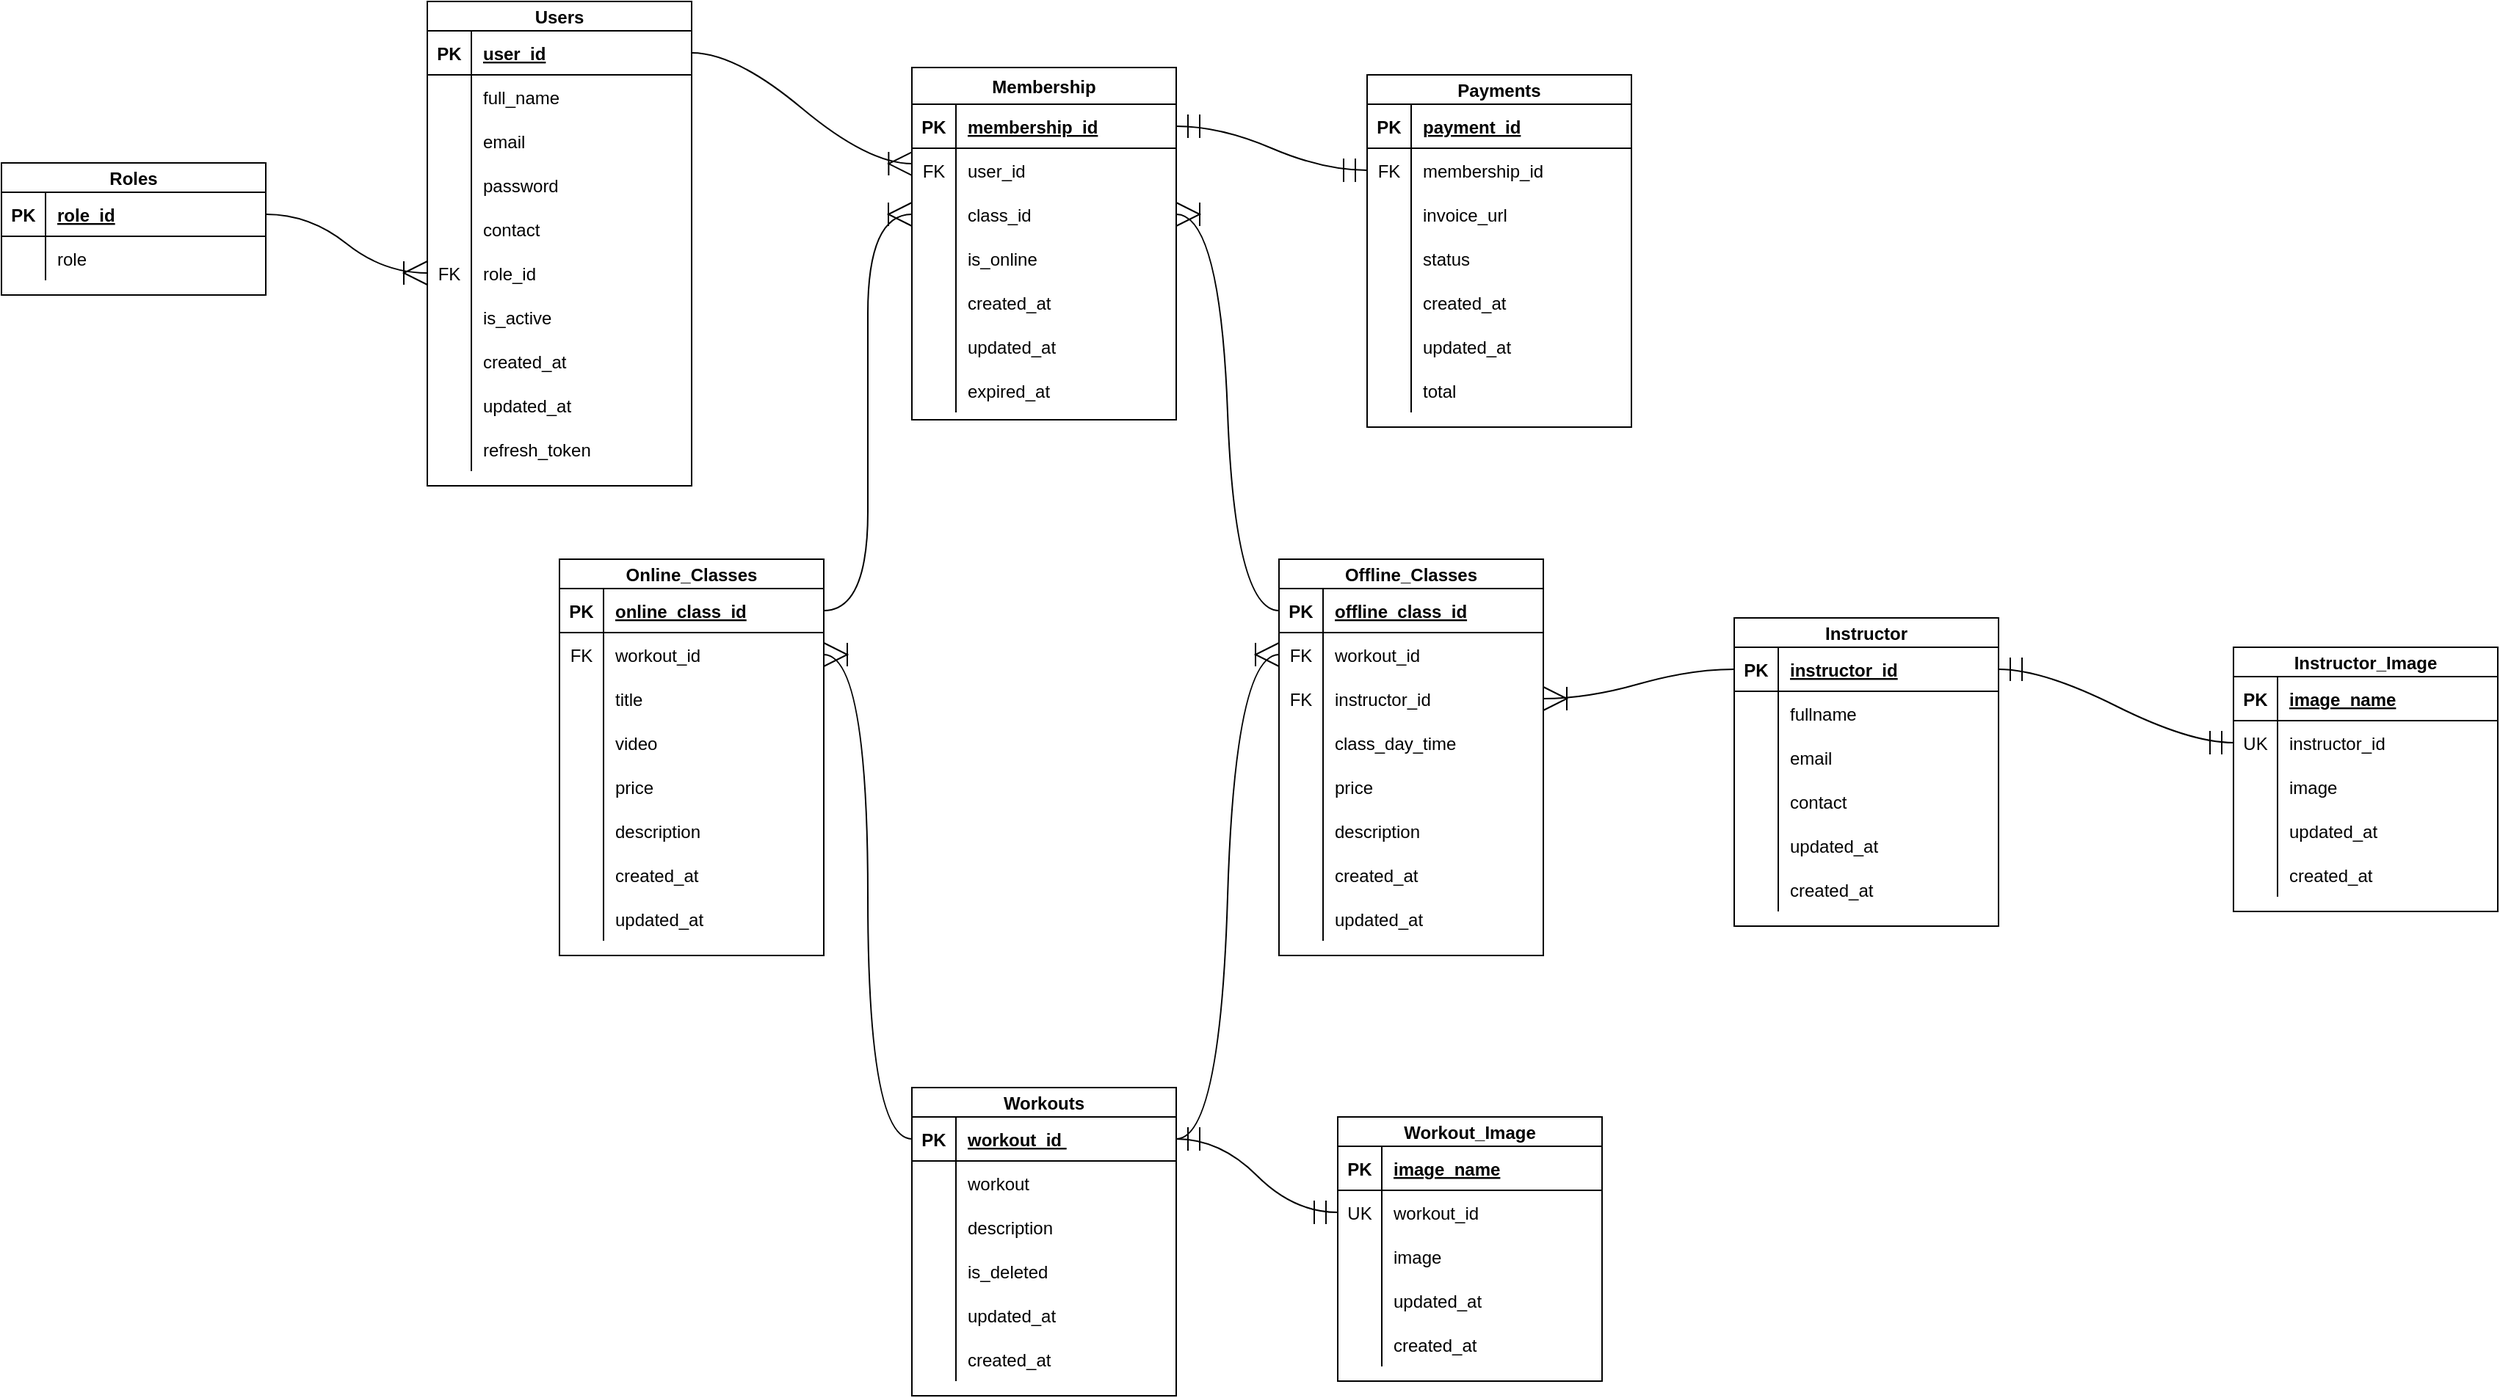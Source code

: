 <mxfile version="20.5.3" type="github">
  <diagram id="IrCvx_c3wrKAdzY81lT7" name="Page-1">
    <mxGraphModel dx="2096" dy="567" grid="1" gridSize="10" guides="1" tooltips="1" connect="1" arrows="1" fold="1" page="1" pageScale="1" pageWidth="850" pageHeight="1100" math="0" shadow="0">
      <root>
        <mxCell id="0" />
        <mxCell id="1" parent="0" />
        <mxCell id="00-C4p5MA_wzwd7ySj6_-1" value="Users" style="shape=table;startSize=20;container=1;collapsible=1;childLayout=tableLayout;fixedRows=1;rowLines=0;fontStyle=1;align=center;resizeLast=1;strokeColor=#000000;" parent="1" vertex="1">
          <mxGeometry x="40" y="40" width="180" height="330" as="geometry" />
        </mxCell>
        <mxCell id="00-C4p5MA_wzwd7ySj6_-2" value="" style="shape=tableRow;horizontal=0;startSize=0;swimlaneHead=0;swimlaneBody=0;fillColor=none;collapsible=0;dropTarget=0;points=[[0,0.5],[1,0.5]];portConstraint=eastwest;top=0;left=0;right=0;bottom=1;strokeColor=#000000;" parent="00-C4p5MA_wzwd7ySj6_-1" vertex="1">
          <mxGeometry y="20" width="180" height="30" as="geometry" />
        </mxCell>
        <mxCell id="00-C4p5MA_wzwd7ySj6_-3" value="PK" style="shape=partialRectangle;connectable=0;fillColor=none;top=0;left=0;bottom=0;right=0;fontStyle=1;overflow=hidden;strokeColor=#000000;" parent="00-C4p5MA_wzwd7ySj6_-2" vertex="1">
          <mxGeometry width="30" height="30" as="geometry">
            <mxRectangle width="30" height="30" as="alternateBounds" />
          </mxGeometry>
        </mxCell>
        <mxCell id="00-C4p5MA_wzwd7ySj6_-4" value="user_id" style="shape=partialRectangle;connectable=0;fillColor=none;top=0;left=0;bottom=0;right=0;align=left;spacingLeft=6;fontStyle=5;overflow=hidden;strokeColor=#000000;" parent="00-C4p5MA_wzwd7ySj6_-2" vertex="1">
          <mxGeometry x="30" width="150" height="30" as="geometry">
            <mxRectangle width="150" height="30" as="alternateBounds" />
          </mxGeometry>
        </mxCell>
        <mxCell id="00-C4p5MA_wzwd7ySj6_-5" value="" style="shape=tableRow;horizontal=0;startSize=0;swimlaneHead=0;swimlaneBody=0;fillColor=none;collapsible=0;dropTarget=0;points=[[0,0.5],[1,0.5]];portConstraint=eastwest;top=0;left=0;right=0;bottom=0;strokeColor=#000000;" parent="00-C4p5MA_wzwd7ySj6_-1" vertex="1">
          <mxGeometry y="50" width="180" height="30" as="geometry" />
        </mxCell>
        <mxCell id="00-C4p5MA_wzwd7ySj6_-6" value="" style="shape=partialRectangle;connectable=0;fillColor=none;top=0;left=0;bottom=0;right=0;editable=1;overflow=hidden;strokeColor=#000000;" parent="00-C4p5MA_wzwd7ySj6_-5" vertex="1">
          <mxGeometry width="30" height="30" as="geometry">
            <mxRectangle width="30" height="30" as="alternateBounds" />
          </mxGeometry>
        </mxCell>
        <mxCell id="00-C4p5MA_wzwd7ySj6_-7" value="full_name" style="shape=partialRectangle;connectable=0;fillColor=none;top=0;left=0;bottom=0;right=0;align=left;spacingLeft=6;overflow=hidden;strokeColor=#000000;" parent="00-C4p5MA_wzwd7ySj6_-5" vertex="1">
          <mxGeometry x="30" width="150" height="30" as="geometry">
            <mxRectangle width="150" height="30" as="alternateBounds" />
          </mxGeometry>
        </mxCell>
        <mxCell id="WeqpsiF_y7czGlSmBEio-70" value="" style="shape=tableRow;horizontal=0;startSize=0;swimlaneHead=0;swimlaneBody=0;fillColor=none;collapsible=0;dropTarget=0;points=[[0,0.5],[1,0.5]];portConstraint=eastwest;top=0;left=0;right=0;bottom=0;strokeColor=#000000;" vertex="1" parent="00-C4p5MA_wzwd7ySj6_-1">
          <mxGeometry y="80" width="180" height="30" as="geometry" />
        </mxCell>
        <mxCell id="WeqpsiF_y7czGlSmBEio-71" value="" style="shape=partialRectangle;connectable=0;fillColor=none;top=0;left=0;bottom=0;right=0;editable=1;overflow=hidden;strokeColor=#000000;" vertex="1" parent="WeqpsiF_y7czGlSmBEio-70">
          <mxGeometry width="30" height="30" as="geometry">
            <mxRectangle width="30" height="30" as="alternateBounds" />
          </mxGeometry>
        </mxCell>
        <mxCell id="WeqpsiF_y7czGlSmBEio-72" value="email" style="shape=partialRectangle;connectable=0;fillColor=none;top=0;left=0;bottom=0;right=0;align=left;spacingLeft=6;overflow=hidden;strokeColor=#000000;" vertex="1" parent="WeqpsiF_y7czGlSmBEio-70">
          <mxGeometry x="30" width="150" height="30" as="geometry">
            <mxRectangle width="150" height="30" as="alternateBounds" />
          </mxGeometry>
        </mxCell>
        <mxCell id="C8x404jCfSZGu2IqOLWA-4" value="" style="shape=tableRow;horizontal=0;startSize=0;swimlaneHead=0;swimlaneBody=0;fillColor=none;collapsible=0;dropTarget=0;points=[[0,0.5],[1,0.5]];portConstraint=eastwest;top=0;left=0;right=0;bottom=0;strokeColor=#000000;" parent="00-C4p5MA_wzwd7ySj6_-1" vertex="1">
          <mxGeometry y="110" width="180" height="30" as="geometry" />
        </mxCell>
        <mxCell id="C8x404jCfSZGu2IqOLWA-5" value="" style="shape=partialRectangle;connectable=0;fillColor=none;top=0;left=0;bottom=0;right=0;editable=1;overflow=hidden;strokeColor=#000000;" parent="C8x404jCfSZGu2IqOLWA-4" vertex="1">
          <mxGeometry width="30" height="30" as="geometry">
            <mxRectangle width="30" height="30" as="alternateBounds" />
          </mxGeometry>
        </mxCell>
        <mxCell id="C8x404jCfSZGu2IqOLWA-6" value="password" style="shape=partialRectangle;connectable=0;fillColor=none;top=0;left=0;bottom=0;right=0;align=left;spacingLeft=6;overflow=hidden;strokeColor=#000000;" parent="C8x404jCfSZGu2IqOLWA-4" vertex="1">
          <mxGeometry x="30" width="150" height="30" as="geometry">
            <mxRectangle width="150" height="30" as="alternateBounds" />
          </mxGeometry>
        </mxCell>
        <mxCell id="00-C4p5MA_wzwd7ySj6_-8" value="" style="shape=tableRow;horizontal=0;startSize=0;swimlaneHead=0;swimlaneBody=0;fillColor=none;collapsible=0;dropTarget=0;points=[[0,0.5],[1,0.5]];portConstraint=eastwest;top=0;left=0;right=0;bottom=0;strokeColor=#000000;" parent="00-C4p5MA_wzwd7ySj6_-1" vertex="1">
          <mxGeometry y="140" width="180" height="30" as="geometry" />
        </mxCell>
        <mxCell id="00-C4p5MA_wzwd7ySj6_-9" value="" style="shape=partialRectangle;connectable=0;fillColor=none;top=0;left=0;bottom=0;right=0;editable=1;overflow=hidden;strokeColor=#000000;" parent="00-C4p5MA_wzwd7ySj6_-8" vertex="1">
          <mxGeometry width="30" height="30" as="geometry">
            <mxRectangle width="30" height="30" as="alternateBounds" />
          </mxGeometry>
        </mxCell>
        <mxCell id="00-C4p5MA_wzwd7ySj6_-10" value="contact" style="shape=partialRectangle;connectable=0;fillColor=none;top=0;left=0;bottom=0;right=0;align=left;spacingLeft=6;overflow=hidden;strokeColor=#000000;" parent="00-C4p5MA_wzwd7ySj6_-8" vertex="1">
          <mxGeometry x="30" width="150" height="30" as="geometry">
            <mxRectangle width="150" height="30" as="alternateBounds" />
          </mxGeometry>
        </mxCell>
        <mxCell id="00-C4p5MA_wzwd7ySj6_-11" value="" style="shape=tableRow;horizontal=0;startSize=0;swimlaneHead=0;swimlaneBody=0;fillColor=none;collapsible=0;dropTarget=0;points=[[0,0.5],[1,0.5]];portConstraint=eastwest;top=0;left=0;right=0;bottom=0;strokeColor=#000000;" parent="00-C4p5MA_wzwd7ySj6_-1" vertex="1">
          <mxGeometry y="170" width="180" height="30" as="geometry" />
        </mxCell>
        <mxCell id="00-C4p5MA_wzwd7ySj6_-12" value="FK" style="shape=partialRectangle;connectable=0;fillColor=none;top=0;left=0;bottom=0;right=0;editable=1;overflow=hidden;strokeColor=#000000;" parent="00-C4p5MA_wzwd7ySj6_-11" vertex="1">
          <mxGeometry width="30" height="30" as="geometry">
            <mxRectangle width="30" height="30" as="alternateBounds" />
          </mxGeometry>
        </mxCell>
        <mxCell id="00-C4p5MA_wzwd7ySj6_-13" value="role_id" style="shape=partialRectangle;connectable=0;fillColor=none;top=0;left=0;bottom=0;right=0;align=left;spacingLeft=6;overflow=hidden;strokeColor=#000000;" parent="00-C4p5MA_wzwd7ySj6_-11" vertex="1">
          <mxGeometry x="30" width="150" height="30" as="geometry">
            <mxRectangle width="150" height="30" as="alternateBounds" />
          </mxGeometry>
        </mxCell>
        <mxCell id="WeqpsiF_y7czGlSmBEio-73" value="" style="shape=tableRow;horizontal=0;startSize=0;swimlaneHead=0;swimlaneBody=0;fillColor=none;collapsible=0;dropTarget=0;points=[[0,0.5],[1,0.5]];portConstraint=eastwest;top=0;left=0;right=0;bottom=0;strokeColor=#000000;" vertex="1" parent="00-C4p5MA_wzwd7ySj6_-1">
          <mxGeometry y="200" width="180" height="30" as="geometry" />
        </mxCell>
        <mxCell id="WeqpsiF_y7czGlSmBEio-74" value="" style="shape=partialRectangle;connectable=0;fillColor=none;top=0;left=0;bottom=0;right=0;editable=1;overflow=hidden;strokeColor=#000000;" vertex="1" parent="WeqpsiF_y7czGlSmBEio-73">
          <mxGeometry width="30" height="30" as="geometry">
            <mxRectangle width="30" height="30" as="alternateBounds" />
          </mxGeometry>
        </mxCell>
        <mxCell id="WeqpsiF_y7czGlSmBEio-75" value="is_active" style="shape=partialRectangle;connectable=0;fillColor=none;top=0;left=0;bottom=0;right=0;align=left;spacingLeft=6;overflow=hidden;strokeColor=#000000;" vertex="1" parent="WeqpsiF_y7czGlSmBEio-73">
          <mxGeometry x="30" width="150" height="30" as="geometry">
            <mxRectangle width="150" height="30" as="alternateBounds" />
          </mxGeometry>
        </mxCell>
        <mxCell id="WeqpsiF_y7czGlSmBEio-76" value="" style="shape=tableRow;horizontal=0;startSize=0;swimlaneHead=0;swimlaneBody=0;fillColor=none;collapsible=0;dropTarget=0;points=[[0,0.5],[1,0.5]];portConstraint=eastwest;top=0;left=0;right=0;bottom=0;strokeColor=#000000;" vertex="1" parent="00-C4p5MA_wzwd7ySj6_-1">
          <mxGeometry y="230" width="180" height="30" as="geometry" />
        </mxCell>
        <mxCell id="WeqpsiF_y7czGlSmBEio-77" value="" style="shape=partialRectangle;connectable=0;fillColor=none;top=0;left=0;bottom=0;right=0;editable=1;overflow=hidden;strokeColor=#000000;" vertex="1" parent="WeqpsiF_y7czGlSmBEio-76">
          <mxGeometry width="30" height="30" as="geometry">
            <mxRectangle width="30" height="30" as="alternateBounds" />
          </mxGeometry>
        </mxCell>
        <mxCell id="WeqpsiF_y7czGlSmBEio-78" value="created_at" style="shape=partialRectangle;connectable=0;fillColor=none;top=0;left=0;bottom=0;right=0;align=left;spacingLeft=6;overflow=hidden;strokeColor=#000000;" vertex="1" parent="WeqpsiF_y7czGlSmBEio-76">
          <mxGeometry x="30" width="150" height="30" as="geometry">
            <mxRectangle width="150" height="30" as="alternateBounds" />
          </mxGeometry>
        </mxCell>
        <mxCell id="WeqpsiF_y7czGlSmBEio-79" value="" style="shape=tableRow;horizontal=0;startSize=0;swimlaneHead=0;swimlaneBody=0;fillColor=none;collapsible=0;dropTarget=0;points=[[0,0.5],[1,0.5]];portConstraint=eastwest;top=0;left=0;right=0;bottom=0;strokeColor=#000000;" vertex="1" parent="00-C4p5MA_wzwd7ySj6_-1">
          <mxGeometry y="260" width="180" height="30" as="geometry" />
        </mxCell>
        <mxCell id="WeqpsiF_y7czGlSmBEio-80" value="" style="shape=partialRectangle;connectable=0;fillColor=none;top=0;left=0;bottom=0;right=0;editable=1;overflow=hidden;strokeColor=#000000;" vertex="1" parent="WeqpsiF_y7czGlSmBEio-79">
          <mxGeometry width="30" height="30" as="geometry">
            <mxRectangle width="30" height="30" as="alternateBounds" />
          </mxGeometry>
        </mxCell>
        <mxCell id="WeqpsiF_y7czGlSmBEio-81" value="updated_at" style="shape=partialRectangle;connectable=0;fillColor=none;top=0;left=0;bottom=0;right=0;align=left;spacingLeft=6;overflow=hidden;strokeColor=#000000;" vertex="1" parent="WeqpsiF_y7czGlSmBEio-79">
          <mxGeometry x="30" width="150" height="30" as="geometry">
            <mxRectangle width="150" height="30" as="alternateBounds" />
          </mxGeometry>
        </mxCell>
        <mxCell id="WeqpsiF_y7czGlSmBEio-82" value="" style="shape=tableRow;horizontal=0;startSize=0;swimlaneHead=0;swimlaneBody=0;fillColor=none;collapsible=0;dropTarget=0;points=[[0,0.5],[1,0.5]];portConstraint=eastwest;top=0;left=0;right=0;bottom=0;strokeColor=#000000;" vertex="1" parent="00-C4p5MA_wzwd7ySj6_-1">
          <mxGeometry y="290" width="180" height="30" as="geometry" />
        </mxCell>
        <mxCell id="WeqpsiF_y7czGlSmBEio-83" value="" style="shape=partialRectangle;connectable=0;fillColor=none;top=0;left=0;bottom=0;right=0;editable=1;overflow=hidden;strokeColor=#000000;" vertex="1" parent="WeqpsiF_y7czGlSmBEio-82">
          <mxGeometry width="30" height="30" as="geometry">
            <mxRectangle width="30" height="30" as="alternateBounds" />
          </mxGeometry>
        </mxCell>
        <mxCell id="WeqpsiF_y7czGlSmBEio-84" value="refresh_token" style="shape=partialRectangle;connectable=0;fillColor=none;top=0;left=0;bottom=0;right=0;align=left;spacingLeft=6;overflow=hidden;strokeColor=#000000;" vertex="1" parent="WeqpsiF_y7czGlSmBEio-82">
          <mxGeometry x="30" width="150" height="30" as="geometry">
            <mxRectangle width="150" height="30" as="alternateBounds" />
          </mxGeometry>
        </mxCell>
        <mxCell id="C8x404jCfSZGu2IqOLWA-7" value="Membership" style="shape=table;startSize=25;container=1;collapsible=1;childLayout=tableLayout;fixedRows=1;rowLines=0;fontStyle=1;align=center;resizeLast=1;strokeColor=#000000;" parent="1" vertex="1">
          <mxGeometry x="370" y="85" width="180" height="240" as="geometry" />
        </mxCell>
        <mxCell id="C8x404jCfSZGu2IqOLWA-8" value="" style="shape=tableRow;horizontal=0;startSize=0;swimlaneHead=0;swimlaneBody=0;fillColor=none;collapsible=0;dropTarget=0;points=[[0,0.5],[1,0.5]];portConstraint=eastwest;top=0;left=0;right=0;bottom=1;strokeColor=#000000;" parent="C8x404jCfSZGu2IqOLWA-7" vertex="1">
          <mxGeometry y="25" width="180" height="30" as="geometry" />
        </mxCell>
        <mxCell id="C8x404jCfSZGu2IqOLWA-9" value="PK" style="shape=partialRectangle;connectable=0;fillColor=none;top=0;left=0;bottom=0;right=0;fontStyle=1;overflow=hidden;strokeColor=#000000;" parent="C8x404jCfSZGu2IqOLWA-8" vertex="1">
          <mxGeometry width="30" height="30" as="geometry">
            <mxRectangle width="30" height="30" as="alternateBounds" />
          </mxGeometry>
        </mxCell>
        <mxCell id="C8x404jCfSZGu2IqOLWA-10" value="membership_id" style="shape=partialRectangle;connectable=0;fillColor=none;top=0;left=0;bottom=0;right=0;align=left;spacingLeft=6;fontStyle=5;overflow=hidden;strokeColor=#000000;" parent="C8x404jCfSZGu2IqOLWA-8" vertex="1">
          <mxGeometry x="30" width="150" height="30" as="geometry">
            <mxRectangle width="150" height="30" as="alternateBounds" />
          </mxGeometry>
        </mxCell>
        <mxCell id="C8x404jCfSZGu2IqOLWA-11" value="" style="shape=tableRow;horizontal=0;startSize=0;swimlaneHead=0;swimlaneBody=0;fillColor=none;collapsible=0;dropTarget=0;points=[[0,0.5],[1,0.5]];portConstraint=eastwest;top=0;left=0;right=0;bottom=0;strokeColor=#000000;" parent="C8x404jCfSZGu2IqOLWA-7" vertex="1">
          <mxGeometry y="55" width="180" height="30" as="geometry" />
        </mxCell>
        <mxCell id="C8x404jCfSZGu2IqOLWA-12" value="FK" style="shape=partialRectangle;connectable=0;fillColor=none;top=0;left=0;bottom=0;right=0;editable=1;overflow=hidden;strokeColor=#000000;" parent="C8x404jCfSZGu2IqOLWA-11" vertex="1">
          <mxGeometry width="30" height="30" as="geometry">
            <mxRectangle width="30" height="30" as="alternateBounds" />
          </mxGeometry>
        </mxCell>
        <mxCell id="C8x404jCfSZGu2IqOLWA-13" value="user_id" style="shape=partialRectangle;connectable=0;fillColor=none;top=0;left=0;bottom=0;right=0;align=left;spacingLeft=6;overflow=hidden;strokeColor=#000000;" parent="C8x404jCfSZGu2IqOLWA-11" vertex="1">
          <mxGeometry x="30" width="150" height="30" as="geometry">
            <mxRectangle width="150" height="30" as="alternateBounds" />
          </mxGeometry>
        </mxCell>
        <mxCell id="C8x404jCfSZGu2IqOLWA-14" value="" style="shape=tableRow;horizontal=0;startSize=0;swimlaneHead=0;swimlaneBody=0;fillColor=none;collapsible=0;dropTarget=0;points=[[0,0.5],[1,0.5]];portConstraint=eastwest;top=0;left=0;right=0;bottom=0;strokeColor=#000000;" parent="C8x404jCfSZGu2IqOLWA-7" vertex="1">
          <mxGeometry y="85" width="180" height="30" as="geometry" />
        </mxCell>
        <mxCell id="C8x404jCfSZGu2IqOLWA-15" value="" style="shape=partialRectangle;connectable=0;fillColor=none;top=0;left=0;bottom=0;right=0;editable=1;overflow=hidden;strokeColor=#000000;" parent="C8x404jCfSZGu2IqOLWA-14" vertex="1">
          <mxGeometry width="30" height="30" as="geometry">
            <mxRectangle width="30" height="30" as="alternateBounds" />
          </mxGeometry>
        </mxCell>
        <mxCell id="C8x404jCfSZGu2IqOLWA-16" value="class_id" style="shape=partialRectangle;connectable=0;fillColor=none;top=0;left=0;bottom=0;right=0;align=left;spacingLeft=6;overflow=hidden;strokeColor=#000000;" parent="C8x404jCfSZGu2IqOLWA-14" vertex="1">
          <mxGeometry x="30" width="150" height="30" as="geometry">
            <mxRectangle width="150" height="30" as="alternateBounds" />
          </mxGeometry>
        </mxCell>
        <mxCell id="WeqpsiF_y7czGlSmBEio-182" value="" style="shape=tableRow;horizontal=0;startSize=0;swimlaneHead=0;swimlaneBody=0;fillColor=none;collapsible=0;dropTarget=0;points=[[0,0.5],[1,0.5]];portConstraint=eastwest;top=0;left=0;right=0;bottom=0;strokeColor=#000000;" vertex="1" parent="C8x404jCfSZGu2IqOLWA-7">
          <mxGeometry y="115" width="180" height="30" as="geometry" />
        </mxCell>
        <mxCell id="WeqpsiF_y7czGlSmBEio-183" value="" style="shape=partialRectangle;connectable=0;fillColor=none;top=0;left=0;bottom=0;right=0;editable=1;overflow=hidden;strokeColor=#000000;" vertex="1" parent="WeqpsiF_y7czGlSmBEio-182">
          <mxGeometry width="30" height="30" as="geometry">
            <mxRectangle width="30" height="30" as="alternateBounds" />
          </mxGeometry>
        </mxCell>
        <mxCell id="WeqpsiF_y7czGlSmBEio-184" value="is_online" style="shape=partialRectangle;connectable=0;fillColor=none;top=0;left=0;bottom=0;right=0;align=left;spacingLeft=6;overflow=hidden;strokeColor=#000000;" vertex="1" parent="WeqpsiF_y7czGlSmBEio-182">
          <mxGeometry x="30" width="150" height="30" as="geometry">
            <mxRectangle width="150" height="30" as="alternateBounds" />
          </mxGeometry>
        </mxCell>
        <mxCell id="C8x404jCfSZGu2IqOLWA-23" value="" style="shape=tableRow;horizontal=0;startSize=0;swimlaneHead=0;swimlaneBody=0;fillColor=none;collapsible=0;dropTarget=0;points=[[0,0.5],[1,0.5]];portConstraint=eastwest;top=0;left=0;right=0;bottom=0;strokeColor=#000000;" parent="C8x404jCfSZGu2IqOLWA-7" vertex="1">
          <mxGeometry y="145" width="180" height="30" as="geometry" />
        </mxCell>
        <mxCell id="C8x404jCfSZGu2IqOLWA-24" value="" style="shape=partialRectangle;connectable=0;fillColor=none;top=0;left=0;bottom=0;right=0;editable=1;overflow=hidden;strokeColor=#000000;" parent="C8x404jCfSZGu2IqOLWA-23" vertex="1">
          <mxGeometry width="30" height="30" as="geometry">
            <mxRectangle width="30" height="30" as="alternateBounds" />
          </mxGeometry>
        </mxCell>
        <mxCell id="C8x404jCfSZGu2IqOLWA-25" value="created_at" style="shape=partialRectangle;connectable=0;fillColor=none;top=0;left=0;bottom=0;right=0;align=left;spacingLeft=6;overflow=hidden;strokeColor=#000000;" parent="C8x404jCfSZGu2IqOLWA-23" vertex="1">
          <mxGeometry x="30" width="150" height="30" as="geometry">
            <mxRectangle width="150" height="30" as="alternateBounds" />
          </mxGeometry>
        </mxCell>
        <mxCell id="C8x404jCfSZGu2IqOLWA-26" value="" style="shape=tableRow;horizontal=0;startSize=0;swimlaneHead=0;swimlaneBody=0;fillColor=none;collapsible=0;dropTarget=0;points=[[0,0.5],[1,0.5]];portConstraint=eastwest;top=0;left=0;right=0;bottom=0;strokeColor=#000000;" parent="C8x404jCfSZGu2IqOLWA-7" vertex="1">
          <mxGeometry y="175" width="180" height="30" as="geometry" />
        </mxCell>
        <mxCell id="C8x404jCfSZGu2IqOLWA-27" value="" style="shape=partialRectangle;connectable=0;fillColor=none;top=0;left=0;bottom=0;right=0;editable=1;overflow=hidden;strokeColor=#000000;" parent="C8x404jCfSZGu2IqOLWA-26" vertex="1">
          <mxGeometry width="30" height="30" as="geometry">
            <mxRectangle width="30" height="30" as="alternateBounds" />
          </mxGeometry>
        </mxCell>
        <mxCell id="C8x404jCfSZGu2IqOLWA-28" value="updated_at" style="shape=partialRectangle;connectable=0;fillColor=none;top=0;left=0;bottom=0;right=0;align=left;spacingLeft=6;overflow=hidden;strokeColor=#000000;" parent="C8x404jCfSZGu2IqOLWA-26" vertex="1">
          <mxGeometry x="30" width="150" height="30" as="geometry">
            <mxRectangle width="150" height="30" as="alternateBounds" />
          </mxGeometry>
        </mxCell>
        <mxCell id="c5Hp7cL3liHAv0uhhJpL-27" value="" style="shape=tableRow;horizontal=0;startSize=0;swimlaneHead=0;swimlaneBody=0;fillColor=none;collapsible=0;dropTarget=0;points=[[0,0.5],[1,0.5]];portConstraint=eastwest;top=0;left=0;right=0;bottom=0;strokeColor=#000000;" parent="C8x404jCfSZGu2IqOLWA-7" vertex="1">
          <mxGeometry y="205" width="180" height="30" as="geometry" />
        </mxCell>
        <mxCell id="c5Hp7cL3liHAv0uhhJpL-28" value="" style="shape=partialRectangle;connectable=0;fillColor=none;top=0;left=0;bottom=0;right=0;editable=1;overflow=hidden;strokeColor=#000000;" parent="c5Hp7cL3liHAv0uhhJpL-27" vertex="1">
          <mxGeometry width="30" height="30" as="geometry">
            <mxRectangle width="30" height="30" as="alternateBounds" />
          </mxGeometry>
        </mxCell>
        <mxCell id="c5Hp7cL3liHAv0uhhJpL-29" value="expired_at" style="shape=partialRectangle;connectable=0;fillColor=none;top=0;left=0;bottom=0;right=0;align=left;spacingLeft=6;overflow=hidden;strokeColor=#000000;" parent="c5Hp7cL3liHAv0uhhJpL-27" vertex="1">
          <mxGeometry x="30" width="150" height="30" as="geometry">
            <mxRectangle width="150" height="30" as="alternateBounds" />
          </mxGeometry>
        </mxCell>
        <mxCell id="C8x404jCfSZGu2IqOLWA-98" value="Workouts" style="shape=table;startSize=20;container=1;collapsible=1;childLayout=tableLayout;fixedRows=1;rowLines=0;fontStyle=1;align=center;resizeLast=1;strokeColor=#000000;" parent="1" vertex="1">
          <mxGeometry x="370" y="780" width="180" height="210" as="geometry" />
        </mxCell>
        <mxCell id="C8x404jCfSZGu2IqOLWA-99" value="" style="shape=tableRow;horizontal=0;startSize=0;swimlaneHead=0;swimlaneBody=0;fillColor=none;collapsible=0;dropTarget=0;points=[[0,0.5],[1,0.5]];portConstraint=eastwest;top=0;left=0;right=0;bottom=1;strokeColor=#000000;" parent="C8x404jCfSZGu2IqOLWA-98" vertex="1">
          <mxGeometry y="20" width="180" height="30" as="geometry" />
        </mxCell>
        <mxCell id="C8x404jCfSZGu2IqOLWA-100" value="PK" style="shape=partialRectangle;connectable=0;fillColor=none;top=0;left=0;bottom=0;right=0;fontStyle=1;overflow=hidden;strokeColor=#000000;" parent="C8x404jCfSZGu2IqOLWA-99" vertex="1">
          <mxGeometry width="30" height="30" as="geometry">
            <mxRectangle width="30" height="30" as="alternateBounds" />
          </mxGeometry>
        </mxCell>
        <mxCell id="C8x404jCfSZGu2IqOLWA-101" value="workout_id " style="shape=partialRectangle;connectable=0;fillColor=none;top=0;left=0;bottom=0;right=0;align=left;spacingLeft=6;fontStyle=5;overflow=hidden;strokeColor=#000000;" parent="C8x404jCfSZGu2IqOLWA-99" vertex="1">
          <mxGeometry x="30" width="150" height="30" as="geometry">
            <mxRectangle width="150" height="30" as="alternateBounds" />
          </mxGeometry>
        </mxCell>
        <mxCell id="C8x404jCfSZGu2IqOLWA-102" value="" style="shape=tableRow;horizontal=0;startSize=0;swimlaneHead=0;swimlaneBody=0;fillColor=none;collapsible=0;dropTarget=0;points=[[0,0.5],[1,0.5]];portConstraint=eastwest;top=0;left=0;right=0;bottom=0;strokeColor=#000000;" parent="C8x404jCfSZGu2IqOLWA-98" vertex="1">
          <mxGeometry y="50" width="180" height="30" as="geometry" />
        </mxCell>
        <mxCell id="C8x404jCfSZGu2IqOLWA-103" value="" style="shape=partialRectangle;connectable=0;fillColor=none;top=0;left=0;bottom=0;right=0;editable=1;overflow=hidden;strokeColor=#000000;" parent="C8x404jCfSZGu2IqOLWA-102" vertex="1">
          <mxGeometry width="30" height="30" as="geometry">
            <mxRectangle width="30" height="30" as="alternateBounds" />
          </mxGeometry>
        </mxCell>
        <mxCell id="C8x404jCfSZGu2IqOLWA-104" value="workout" style="shape=partialRectangle;connectable=0;fillColor=none;top=0;left=0;bottom=0;right=0;align=left;spacingLeft=6;overflow=hidden;strokeColor=#000000;" parent="C8x404jCfSZGu2IqOLWA-102" vertex="1">
          <mxGeometry x="30" width="150" height="30" as="geometry">
            <mxRectangle width="150" height="30" as="alternateBounds" />
          </mxGeometry>
        </mxCell>
        <mxCell id="C8x404jCfSZGu2IqOLWA-105" value="" style="shape=tableRow;horizontal=0;startSize=0;swimlaneHead=0;swimlaneBody=0;fillColor=none;collapsible=0;dropTarget=0;points=[[0,0.5],[1,0.5]];portConstraint=eastwest;top=0;left=0;right=0;bottom=0;strokeColor=#000000;" parent="C8x404jCfSZGu2IqOLWA-98" vertex="1">
          <mxGeometry y="80" width="180" height="30" as="geometry" />
        </mxCell>
        <mxCell id="C8x404jCfSZGu2IqOLWA-106" value="" style="shape=partialRectangle;connectable=0;fillColor=none;top=0;left=0;bottom=0;right=0;editable=1;overflow=hidden;strokeColor=#000000;" parent="C8x404jCfSZGu2IqOLWA-105" vertex="1">
          <mxGeometry width="30" height="30" as="geometry">
            <mxRectangle width="30" height="30" as="alternateBounds" />
          </mxGeometry>
        </mxCell>
        <mxCell id="C8x404jCfSZGu2IqOLWA-107" value="description" style="shape=partialRectangle;connectable=0;fillColor=none;top=0;left=0;bottom=0;right=0;align=left;spacingLeft=6;overflow=hidden;strokeColor=#000000;" parent="C8x404jCfSZGu2IqOLWA-105" vertex="1">
          <mxGeometry x="30" width="150" height="30" as="geometry">
            <mxRectangle width="150" height="30" as="alternateBounds" />
          </mxGeometry>
        </mxCell>
        <mxCell id="WeqpsiF_y7czGlSmBEio-21" value="" style="shape=tableRow;horizontal=0;startSize=0;swimlaneHead=0;swimlaneBody=0;fillColor=none;collapsible=0;dropTarget=0;points=[[0,0.5],[1,0.5]];portConstraint=eastwest;top=0;left=0;right=0;bottom=0;strokeColor=#000000;" vertex="1" parent="C8x404jCfSZGu2IqOLWA-98">
          <mxGeometry y="110" width="180" height="30" as="geometry" />
        </mxCell>
        <mxCell id="WeqpsiF_y7czGlSmBEio-22" value="" style="shape=partialRectangle;connectable=0;fillColor=none;top=0;left=0;bottom=0;right=0;editable=1;overflow=hidden;strokeColor=#000000;" vertex="1" parent="WeqpsiF_y7czGlSmBEio-21">
          <mxGeometry width="30" height="30" as="geometry">
            <mxRectangle width="30" height="30" as="alternateBounds" />
          </mxGeometry>
        </mxCell>
        <mxCell id="WeqpsiF_y7czGlSmBEio-23" value="is_deleted" style="shape=partialRectangle;connectable=0;fillColor=none;top=0;left=0;bottom=0;right=0;align=left;spacingLeft=6;overflow=hidden;strokeColor=#000000;" vertex="1" parent="WeqpsiF_y7czGlSmBEio-21">
          <mxGeometry x="30" width="150" height="30" as="geometry">
            <mxRectangle width="150" height="30" as="alternateBounds" />
          </mxGeometry>
        </mxCell>
        <mxCell id="WeqpsiF_y7czGlSmBEio-24" value="" style="shape=tableRow;horizontal=0;startSize=0;swimlaneHead=0;swimlaneBody=0;fillColor=none;collapsible=0;dropTarget=0;points=[[0,0.5],[1,0.5]];portConstraint=eastwest;top=0;left=0;right=0;bottom=0;strokeColor=#000000;" vertex="1" parent="C8x404jCfSZGu2IqOLWA-98">
          <mxGeometry y="140" width="180" height="30" as="geometry" />
        </mxCell>
        <mxCell id="WeqpsiF_y7czGlSmBEio-25" value="" style="shape=partialRectangle;connectable=0;fillColor=none;top=0;left=0;bottom=0;right=0;editable=1;overflow=hidden;strokeColor=#000000;" vertex="1" parent="WeqpsiF_y7czGlSmBEio-24">
          <mxGeometry width="30" height="30" as="geometry">
            <mxRectangle width="30" height="30" as="alternateBounds" />
          </mxGeometry>
        </mxCell>
        <mxCell id="WeqpsiF_y7czGlSmBEio-26" value="updated_at" style="shape=partialRectangle;connectable=0;fillColor=none;top=0;left=0;bottom=0;right=0;align=left;spacingLeft=6;overflow=hidden;strokeColor=#000000;" vertex="1" parent="WeqpsiF_y7czGlSmBEio-24">
          <mxGeometry x="30" width="150" height="30" as="geometry">
            <mxRectangle width="150" height="30" as="alternateBounds" />
          </mxGeometry>
        </mxCell>
        <mxCell id="WeqpsiF_y7czGlSmBEio-27" value="" style="shape=tableRow;horizontal=0;startSize=0;swimlaneHead=0;swimlaneBody=0;fillColor=none;collapsible=0;dropTarget=0;points=[[0,0.5],[1,0.5]];portConstraint=eastwest;top=0;left=0;right=0;bottom=0;strokeColor=#000000;" vertex="1" parent="C8x404jCfSZGu2IqOLWA-98">
          <mxGeometry y="170" width="180" height="30" as="geometry" />
        </mxCell>
        <mxCell id="WeqpsiF_y7czGlSmBEio-28" value="" style="shape=partialRectangle;connectable=0;fillColor=none;top=0;left=0;bottom=0;right=0;editable=1;overflow=hidden;strokeColor=#000000;" vertex="1" parent="WeqpsiF_y7czGlSmBEio-27">
          <mxGeometry width="30" height="30" as="geometry">
            <mxRectangle width="30" height="30" as="alternateBounds" />
          </mxGeometry>
        </mxCell>
        <mxCell id="WeqpsiF_y7czGlSmBEio-29" value="created_at" style="shape=partialRectangle;connectable=0;fillColor=none;top=0;left=0;bottom=0;right=0;align=left;spacingLeft=6;overflow=hidden;strokeColor=#000000;" vertex="1" parent="WeqpsiF_y7czGlSmBEio-27">
          <mxGeometry x="30" width="150" height="30" as="geometry">
            <mxRectangle width="150" height="30" as="alternateBounds" />
          </mxGeometry>
        </mxCell>
        <mxCell id="C8x404jCfSZGu2IqOLWA-117" value="Payments" style="shape=table;startSize=20;container=1;collapsible=1;childLayout=tableLayout;fixedRows=1;rowLines=0;fontStyle=1;align=center;resizeLast=1;strokeColor=#000000;" parent="1" vertex="1">
          <mxGeometry x="680" y="90" width="180" height="240" as="geometry" />
        </mxCell>
        <mxCell id="C8x404jCfSZGu2IqOLWA-118" value="" style="shape=tableRow;horizontal=0;startSize=0;swimlaneHead=0;swimlaneBody=0;fillColor=none;collapsible=0;dropTarget=0;points=[[0,0.5],[1,0.5]];portConstraint=eastwest;top=0;left=0;right=0;bottom=1;strokeColor=#000000;" parent="C8x404jCfSZGu2IqOLWA-117" vertex="1">
          <mxGeometry y="20" width="180" height="30" as="geometry" />
        </mxCell>
        <mxCell id="C8x404jCfSZGu2IqOLWA-119" value="PK" style="shape=partialRectangle;connectable=0;fillColor=none;top=0;left=0;bottom=0;right=0;fontStyle=1;overflow=hidden;strokeColor=#000000;" parent="C8x404jCfSZGu2IqOLWA-118" vertex="1">
          <mxGeometry width="30" height="30" as="geometry">
            <mxRectangle width="30" height="30" as="alternateBounds" />
          </mxGeometry>
        </mxCell>
        <mxCell id="C8x404jCfSZGu2IqOLWA-120" value="payment_id" style="shape=partialRectangle;connectable=0;fillColor=none;top=0;left=0;bottom=0;right=0;align=left;spacingLeft=6;fontStyle=5;overflow=hidden;strokeColor=#000000;" parent="C8x404jCfSZGu2IqOLWA-118" vertex="1">
          <mxGeometry x="30" width="150" height="30" as="geometry">
            <mxRectangle width="150" height="30" as="alternateBounds" />
          </mxGeometry>
        </mxCell>
        <mxCell id="C8x404jCfSZGu2IqOLWA-121" value="" style="shape=tableRow;horizontal=0;startSize=0;swimlaneHead=0;swimlaneBody=0;fillColor=none;collapsible=0;dropTarget=0;points=[[0,0.5],[1,0.5]];portConstraint=eastwest;top=0;left=0;right=0;bottom=0;strokeColor=#000000;" parent="C8x404jCfSZGu2IqOLWA-117" vertex="1">
          <mxGeometry y="50" width="180" height="30" as="geometry" />
        </mxCell>
        <mxCell id="C8x404jCfSZGu2IqOLWA-122" value="FK" style="shape=partialRectangle;connectable=0;fillColor=none;top=0;left=0;bottom=0;right=0;editable=1;overflow=hidden;strokeColor=#000000;" parent="C8x404jCfSZGu2IqOLWA-121" vertex="1">
          <mxGeometry width="30" height="30" as="geometry">
            <mxRectangle width="30" height="30" as="alternateBounds" />
          </mxGeometry>
        </mxCell>
        <mxCell id="C8x404jCfSZGu2IqOLWA-123" value="membership_id" style="shape=partialRectangle;connectable=0;fillColor=none;top=0;left=0;bottom=0;right=0;align=left;spacingLeft=6;overflow=hidden;strokeColor=#000000;" parent="C8x404jCfSZGu2IqOLWA-121" vertex="1">
          <mxGeometry x="30" width="150" height="30" as="geometry">
            <mxRectangle width="150" height="30" as="alternateBounds" />
          </mxGeometry>
        </mxCell>
        <mxCell id="C8x404jCfSZGu2IqOLWA-124" value="" style="shape=tableRow;horizontal=0;startSize=0;swimlaneHead=0;swimlaneBody=0;fillColor=none;collapsible=0;dropTarget=0;points=[[0,0.5],[1,0.5]];portConstraint=eastwest;top=0;left=0;right=0;bottom=0;strokeColor=#000000;" parent="C8x404jCfSZGu2IqOLWA-117" vertex="1">
          <mxGeometry y="80" width="180" height="30" as="geometry" />
        </mxCell>
        <mxCell id="C8x404jCfSZGu2IqOLWA-125" value="" style="shape=partialRectangle;connectable=0;fillColor=none;top=0;left=0;bottom=0;right=0;editable=1;overflow=hidden;strokeColor=#000000;" parent="C8x404jCfSZGu2IqOLWA-124" vertex="1">
          <mxGeometry width="30" height="30" as="geometry">
            <mxRectangle width="30" height="30" as="alternateBounds" />
          </mxGeometry>
        </mxCell>
        <mxCell id="C8x404jCfSZGu2IqOLWA-126" value="invoice_url" style="shape=partialRectangle;connectable=0;fillColor=none;top=0;left=0;bottom=0;right=0;align=left;spacingLeft=6;overflow=hidden;strokeColor=#000000;" parent="C8x404jCfSZGu2IqOLWA-124" vertex="1">
          <mxGeometry x="30" width="150" height="30" as="geometry">
            <mxRectangle width="150" height="30" as="alternateBounds" />
          </mxGeometry>
        </mxCell>
        <mxCell id="C8x404jCfSZGu2IqOLWA-127" value="" style="shape=tableRow;horizontal=0;startSize=0;swimlaneHead=0;swimlaneBody=0;fillColor=none;collapsible=0;dropTarget=0;points=[[0,0.5],[1,0.5]];portConstraint=eastwest;top=0;left=0;right=0;bottom=0;strokeColor=#000000;" parent="C8x404jCfSZGu2IqOLWA-117" vertex="1">
          <mxGeometry y="110" width="180" height="30" as="geometry" />
        </mxCell>
        <mxCell id="C8x404jCfSZGu2IqOLWA-128" value="" style="shape=partialRectangle;connectable=0;fillColor=none;top=0;left=0;bottom=0;right=0;editable=1;overflow=hidden;strokeColor=#000000;" parent="C8x404jCfSZGu2IqOLWA-127" vertex="1">
          <mxGeometry width="30" height="30" as="geometry">
            <mxRectangle width="30" height="30" as="alternateBounds" />
          </mxGeometry>
        </mxCell>
        <mxCell id="C8x404jCfSZGu2IqOLWA-129" value="status" style="shape=partialRectangle;connectable=0;fillColor=none;top=0;left=0;bottom=0;right=0;align=left;spacingLeft=6;overflow=hidden;strokeColor=#000000;" parent="C8x404jCfSZGu2IqOLWA-127" vertex="1">
          <mxGeometry x="30" width="150" height="30" as="geometry">
            <mxRectangle width="150" height="30" as="alternateBounds" />
          </mxGeometry>
        </mxCell>
        <mxCell id="C8x404jCfSZGu2IqOLWA-130" value="" style="shape=tableRow;horizontal=0;startSize=0;swimlaneHead=0;swimlaneBody=0;fillColor=none;collapsible=0;dropTarget=0;points=[[0,0.5],[1,0.5]];portConstraint=eastwest;top=0;left=0;right=0;bottom=0;strokeColor=#000000;" parent="C8x404jCfSZGu2IqOLWA-117" vertex="1">
          <mxGeometry y="140" width="180" height="30" as="geometry" />
        </mxCell>
        <mxCell id="C8x404jCfSZGu2IqOLWA-131" value="" style="shape=partialRectangle;connectable=0;fillColor=none;top=0;left=0;bottom=0;right=0;editable=1;overflow=hidden;strokeColor=#000000;" parent="C8x404jCfSZGu2IqOLWA-130" vertex="1">
          <mxGeometry width="30" height="30" as="geometry">
            <mxRectangle width="30" height="30" as="alternateBounds" />
          </mxGeometry>
        </mxCell>
        <mxCell id="C8x404jCfSZGu2IqOLWA-132" value="created_at" style="shape=partialRectangle;connectable=0;fillColor=none;top=0;left=0;bottom=0;right=0;align=left;spacingLeft=6;overflow=hidden;strokeColor=#000000;" parent="C8x404jCfSZGu2IqOLWA-130" vertex="1">
          <mxGeometry x="30" width="150" height="30" as="geometry">
            <mxRectangle width="150" height="30" as="alternateBounds" />
          </mxGeometry>
        </mxCell>
        <mxCell id="C8x404jCfSZGu2IqOLWA-133" value="" style="shape=tableRow;horizontal=0;startSize=0;swimlaneHead=0;swimlaneBody=0;fillColor=none;collapsible=0;dropTarget=0;points=[[0,0.5],[1,0.5]];portConstraint=eastwest;top=0;left=0;right=0;bottom=0;strokeColor=#000000;" parent="C8x404jCfSZGu2IqOLWA-117" vertex="1">
          <mxGeometry y="170" width="180" height="30" as="geometry" />
        </mxCell>
        <mxCell id="C8x404jCfSZGu2IqOLWA-134" value="" style="shape=partialRectangle;connectable=0;fillColor=none;top=0;left=0;bottom=0;right=0;editable=1;overflow=hidden;strokeColor=#000000;" parent="C8x404jCfSZGu2IqOLWA-133" vertex="1">
          <mxGeometry width="30" height="30" as="geometry">
            <mxRectangle width="30" height="30" as="alternateBounds" />
          </mxGeometry>
        </mxCell>
        <mxCell id="C8x404jCfSZGu2IqOLWA-135" value="updated_at" style="shape=partialRectangle;connectable=0;fillColor=none;top=0;left=0;bottom=0;right=0;align=left;spacingLeft=6;overflow=hidden;strokeColor=#000000;" parent="C8x404jCfSZGu2IqOLWA-133" vertex="1">
          <mxGeometry x="30" width="150" height="30" as="geometry">
            <mxRectangle width="150" height="30" as="alternateBounds" />
          </mxGeometry>
        </mxCell>
        <mxCell id="WeqpsiF_y7czGlSmBEio-139" value="" style="shape=tableRow;horizontal=0;startSize=0;swimlaneHead=0;swimlaneBody=0;fillColor=none;collapsible=0;dropTarget=0;points=[[0,0.5],[1,0.5]];portConstraint=eastwest;top=0;left=0;right=0;bottom=0;strokeColor=#000000;" vertex="1" parent="C8x404jCfSZGu2IqOLWA-117">
          <mxGeometry y="200" width="180" height="30" as="geometry" />
        </mxCell>
        <mxCell id="WeqpsiF_y7czGlSmBEio-140" value="" style="shape=partialRectangle;connectable=0;fillColor=none;top=0;left=0;bottom=0;right=0;editable=1;overflow=hidden;strokeColor=#000000;" vertex="1" parent="WeqpsiF_y7czGlSmBEio-139">
          <mxGeometry width="30" height="30" as="geometry">
            <mxRectangle width="30" height="30" as="alternateBounds" />
          </mxGeometry>
        </mxCell>
        <mxCell id="WeqpsiF_y7czGlSmBEio-141" value="total" style="shape=partialRectangle;connectable=0;fillColor=none;top=0;left=0;bottom=0;right=0;align=left;spacingLeft=6;overflow=hidden;strokeColor=#000000;" vertex="1" parent="WeqpsiF_y7czGlSmBEio-139">
          <mxGeometry x="30" width="150" height="30" as="geometry">
            <mxRectangle width="150" height="30" as="alternateBounds" />
          </mxGeometry>
        </mxCell>
        <mxCell id="c5Hp7cL3liHAv0uhhJpL-30" value="Online_Classes" style="shape=table;startSize=20;container=1;collapsible=1;childLayout=tableLayout;fixedRows=1;rowLines=0;fontStyle=1;align=center;resizeLast=1;strokeColor=#000000;" parent="1" vertex="1">
          <mxGeometry x="130" y="420" width="180" height="270" as="geometry" />
        </mxCell>
        <mxCell id="c5Hp7cL3liHAv0uhhJpL-31" value="" style="shape=tableRow;horizontal=0;startSize=0;swimlaneHead=0;swimlaneBody=0;fillColor=none;collapsible=0;dropTarget=0;points=[[0,0.5],[1,0.5]];portConstraint=eastwest;top=0;left=0;right=0;bottom=1;strokeColor=#000000;" parent="c5Hp7cL3liHAv0uhhJpL-30" vertex="1">
          <mxGeometry y="20" width="180" height="30" as="geometry" />
        </mxCell>
        <mxCell id="c5Hp7cL3liHAv0uhhJpL-32" value="PK" style="shape=partialRectangle;connectable=0;fillColor=none;top=0;left=0;bottom=0;right=0;fontStyle=1;overflow=hidden;strokeColor=#000000;" parent="c5Hp7cL3liHAv0uhhJpL-31" vertex="1">
          <mxGeometry width="30" height="30" as="geometry">
            <mxRectangle width="30" height="30" as="alternateBounds" />
          </mxGeometry>
        </mxCell>
        <mxCell id="c5Hp7cL3liHAv0uhhJpL-33" value="online_class_id" style="shape=partialRectangle;connectable=0;fillColor=none;top=0;left=0;bottom=0;right=0;align=left;spacingLeft=6;fontStyle=5;overflow=hidden;strokeColor=#000000;" parent="c5Hp7cL3liHAv0uhhJpL-31" vertex="1">
          <mxGeometry x="30" width="150" height="30" as="geometry">
            <mxRectangle width="150" height="30" as="alternateBounds" />
          </mxGeometry>
        </mxCell>
        <mxCell id="c5Hp7cL3liHAv0uhhJpL-56" value="" style="shape=tableRow;horizontal=0;startSize=0;swimlaneHead=0;swimlaneBody=0;fillColor=none;collapsible=0;dropTarget=0;points=[[0,0.5],[1,0.5]];portConstraint=eastwest;top=0;left=0;right=0;bottom=0;strokeColor=#000000;" parent="c5Hp7cL3liHAv0uhhJpL-30" vertex="1">
          <mxGeometry y="50" width="180" height="30" as="geometry" />
        </mxCell>
        <mxCell id="c5Hp7cL3liHAv0uhhJpL-57" value="FK" style="shape=partialRectangle;connectable=0;fillColor=none;top=0;left=0;bottom=0;right=0;editable=1;overflow=hidden;strokeColor=#000000;" parent="c5Hp7cL3liHAv0uhhJpL-56" vertex="1">
          <mxGeometry width="30" height="30" as="geometry">
            <mxRectangle width="30" height="30" as="alternateBounds" />
          </mxGeometry>
        </mxCell>
        <mxCell id="c5Hp7cL3liHAv0uhhJpL-58" value="workout_id" style="shape=partialRectangle;connectable=0;fillColor=none;top=0;left=0;bottom=0;right=0;align=left;spacingLeft=6;overflow=hidden;strokeColor=#000000;" parent="c5Hp7cL3liHAv0uhhJpL-56" vertex="1">
          <mxGeometry x="30" width="150" height="30" as="geometry">
            <mxRectangle width="150" height="30" as="alternateBounds" />
          </mxGeometry>
        </mxCell>
        <mxCell id="c5Hp7cL3liHAv0uhhJpL-37" value="" style="shape=tableRow;horizontal=0;startSize=0;swimlaneHead=0;swimlaneBody=0;fillColor=none;collapsible=0;dropTarget=0;points=[[0,0.5],[1,0.5]];portConstraint=eastwest;top=0;left=0;right=0;bottom=0;strokeColor=#000000;" parent="c5Hp7cL3liHAv0uhhJpL-30" vertex="1">
          <mxGeometry y="80" width="180" height="30" as="geometry" />
        </mxCell>
        <mxCell id="c5Hp7cL3liHAv0uhhJpL-38" value="" style="shape=partialRectangle;connectable=0;fillColor=none;top=0;left=0;bottom=0;right=0;editable=1;overflow=hidden;strokeColor=#000000;" parent="c5Hp7cL3liHAv0uhhJpL-37" vertex="1">
          <mxGeometry width="30" height="30" as="geometry">
            <mxRectangle width="30" height="30" as="alternateBounds" />
          </mxGeometry>
        </mxCell>
        <mxCell id="c5Hp7cL3liHAv0uhhJpL-39" value="title" style="shape=partialRectangle;connectable=0;fillColor=none;top=0;left=0;bottom=0;right=0;align=left;spacingLeft=6;overflow=hidden;strokeColor=#000000;" parent="c5Hp7cL3liHAv0uhhJpL-37" vertex="1">
          <mxGeometry x="30" width="150" height="30" as="geometry">
            <mxRectangle width="150" height="30" as="alternateBounds" />
          </mxGeometry>
        </mxCell>
        <mxCell id="c5Hp7cL3liHAv0uhhJpL-50" value="" style="shape=tableRow;horizontal=0;startSize=0;swimlaneHead=0;swimlaneBody=0;fillColor=none;collapsible=0;dropTarget=0;points=[[0,0.5],[1,0.5]];portConstraint=eastwest;top=0;left=0;right=0;bottom=0;strokeColor=#000000;" parent="c5Hp7cL3liHAv0uhhJpL-30" vertex="1">
          <mxGeometry y="110" width="180" height="30" as="geometry" />
        </mxCell>
        <mxCell id="c5Hp7cL3liHAv0uhhJpL-51" value="" style="shape=partialRectangle;connectable=0;fillColor=none;top=0;left=0;bottom=0;right=0;editable=1;overflow=hidden;strokeColor=#000000;" parent="c5Hp7cL3liHAv0uhhJpL-50" vertex="1">
          <mxGeometry width="30" height="30" as="geometry">
            <mxRectangle width="30" height="30" as="alternateBounds" />
          </mxGeometry>
        </mxCell>
        <mxCell id="c5Hp7cL3liHAv0uhhJpL-52" value="video" style="shape=partialRectangle;connectable=0;fillColor=none;top=0;left=0;bottom=0;right=0;align=left;spacingLeft=6;overflow=hidden;strokeColor=#000000;" parent="c5Hp7cL3liHAv0uhhJpL-50" vertex="1">
          <mxGeometry x="30" width="150" height="30" as="geometry">
            <mxRectangle width="150" height="30" as="alternateBounds" />
          </mxGeometry>
        </mxCell>
        <mxCell id="c5Hp7cL3liHAv0uhhJpL-53" value="" style="shape=tableRow;horizontal=0;startSize=0;swimlaneHead=0;swimlaneBody=0;fillColor=none;collapsible=0;dropTarget=0;points=[[0,0.5],[1,0.5]];portConstraint=eastwest;top=0;left=0;right=0;bottom=0;strokeColor=#000000;" parent="c5Hp7cL3liHAv0uhhJpL-30" vertex="1">
          <mxGeometry y="140" width="180" height="30" as="geometry" />
        </mxCell>
        <mxCell id="c5Hp7cL3liHAv0uhhJpL-54" value="" style="shape=partialRectangle;connectable=0;fillColor=none;top=0;left=0;bottom=0;right=0;editable=1;overflow=hidden;strokeColor=#000000;" parent="c5Hp7cL3liHAv0uhhJpL-53" vertex="1">
          <mxGeometry width="30" height="30" as="geometry">
            <mxRectangle width="30" height="30" as="alternateBounds" />
          </mxGeometry>
        </mxCell>
        <mxCell id="c5Hp7cL3liHAv0uhhJpL-55" value="price" style="shape=partialRectangle;connectable=0;fillColor=none;top=0;left=0;bottom=0;right=0;align=left;spacingLeft=6;overflow=hidden;strokeColor=#000000;" parent="c5Hp7cL3liHAv0uhhJpL-53" vertex="1">
          <mxGeometry x="30" width="150" height="30" as="geometry">
            <mxRectangle width="150" height="30" as="alternateBounds" />
          </mxGeometry>
        </mxCell>
        <mxCell id="c5Hp7cL3liHAv0uhhJpL-78" value="" style="shape=tableRow;horizontal=0;startSize=0;swimlaneHead=0;swimlaneBody=0;fillColor=none;collapsible=0;dropTarget=0;points=[[0,0.5],[1,0.5]];portConstraint=eastwest;top=0;left=0;right=0;bottom=0;strokeColor=#000000;" parent="c5Hp7cL3liHAv0uhhJpL-30" vertex="1">
          <mxGeometry y="170" width="180" height="30" as="geometry" />
        </mxCell>
        <mxCell id="c5Hp7cL3liHAv0uhhJpL-79" value="" style="shape=partialRectangle;connectable=0;fillColor=none;top=0;left=0;bottom=0;right=0;editable=1;overflow=hidden;strokeColor=#000000;" parent="c5Hp7cL3liHAv0uhhJpL-78" vertex="1">
          <mxGeometry width="30" height="30" as="geometry">
            <mxRectangle width="30" height="30" as="alternateBounds" />
          </mxGeometry>
        </mxCell>
        <mxCell id="c5Hp7cL3liHAv0uhhJpL-80" value="description" style="shape=partialRectangle;connectable=0;fillColor=none;top=0;left=0;bottom=0;right=0;align=left;spacingLeft=6;overflow=hidden;strokeColor=#000000;" parent="c5Hp7cL3liHAv0uhhJpL-78" vertex="1">
          <mxGeometry x="30" width="150" height="30" as="geometry">
            <mxRectangle width="150" height="30" as="alternateBounds" />
          </mxGeometry>
        </mxCell>
        <mxCell id="WeqpsiF_y7czGlSmBEio-142" value="" style="shape=tableRow;horizontal=0;startSize=0;swimlaneHead=0;swimlaneBody=0;fillColor=none;collapsible=0;dropTarget=0;points=[[0,0.5],[1,0.5]];portConstraint=eastwest;top=0;left=0;right=0;bottom=0;strokeColor=#000000;" vertex="1" parent="c5Hp7cL3liHAv0uhhJpL-30">
          <mxGeometry y="200" width="180" height="30" as="geometry" />
        </mxCell>
        <mxCell id="WeqpsiF_y7czGlSmBEio-143" value="" style="shape=partialRectangle;connectable=0;fillColor=none;top=0;left=0;bottom=0;right=0;editable=1;overflow=hidden;strokeColor=#000000;" vertex="1" parent="WeqpsiF_y7czGlSmBEio-142">
          <mxGeometry width="30" height="30" as="geometry">
            <mxRectangle width="30" height="30" as="alternateBounds" />
          </mxGeometry>
        </mxCell>
        <mxCell id="WeqpsiF_y7czGlSmBEio-144" value="created_at" style="shape=partialRectangle;connectable=0;fillColor=none;top=0;left=0;bottom=0;right=0;align=left;spacingLeft=6;overflow=hidden;strokeColor=#000000;" vertex="1" parent="WeqpsiF_y7czGlSmBEio-142">
          <mxGeometry x="30" width="150" height="30" as="geometry">
            <mxRectangle width="150" height="30" as="alternateBounds" />
          </mxGeometry>
        </mxCell>
        <mxCell id="WeqpsiF_y7czGlSmBEio-145" value="" style="shape=tableRow;horizontal=0;startSize=0;swimlaneHead=0;swimlaneBody=0;fillColor=none;collapsible=0;dropTarget=0;points=[[0,0.5],[1,0.5]];portConstraint=eastwest;top=0;left=0;right=0;bottom=0;strokeColor=#000000;" vertex="1" parent="c5Hp7cL3liHAv0uhhJpL-30">
          <mxGeometry y="230" width="180" height="30" as="geometry" />
        </mxCell>
        <mxCell id="WeqpsiF_y7czGlSmBEio-146" value="" style="shape=partialRectangle;connectable=0;fillColor=none;top=0;left=0;bottom=0;right=0;editable=1;overflow=hidden;strokeColor=#000000;" vertex="1" parent="WeqpsiF_y7czGlSmBEio-145">
          <mxGeometry width="30" height="30" as="geometry">
            <mxRectangle width="30" height="30" as="alternateBounds" />
          </mxGeometry>
        </mxCell>
        <mxCell id="WeqpsiF_y7czGlSmBEio-147" value="updated_at" style="shape=partialRectangle;connectable=0;fillColor=none;top=0;left=0;bottom=0;right=0;align=left;spacingLeft=6;overflow=hidden;strokeColor=#000000;" vertex="1" parent="WeqpsiF_y7czGlSmBEio-145">
          <mxGeometry x="30" width="150" height="30" as="geometry">
            <mxRectangle width="150" height="30" as="alternateBounds" />
          </mxGeometry>
        </mxCell>
        <mxCell id="c5Hp7cL3liHAv0uhhJpL-103" value="Offline_Classes" style="shape=table;startSize=20;container=1;collapsible=1;childLayout=tableLayout;fixedRows=1;rowLines=0;fontStyle=1;align=center;resizeLast=1;strokeColor=#000000;" parent="1" vertex="1">
          <mxGeometry x="620" y="420" width="180" height="270" as="geometry" />
        </mxCell>
        <mxCell id="c5Hp7cL3liHAv0uhhJpL-104" value="" style="shape=tableRow;horizontal=0;startSize=0;swimlaneHead=0;swimlaneBody=0;fillColor=none;collapsible=0;dropTarget=0;points=[[0,0.5],[1,0.5]];portConstraint=eastwest;top=0;left=0;right=0;bottom=1;strokeColor=#000000;" parent="c5Hp7cL3liHAv0uhhJpL-103" vertex="1">
          <mxGeometry y="20" width="180" height="30" as="geometry" />
        </mxCell>
        <mxCell id="c5Hp7cL3liHAv0uhhJpL-105" value="PK" style="shape=partialRectangle;connectable=0;fillColor=none;top=0;left=0;bottom=0;right=0;fontStyle=1;overflow=hidden;strokeColor=#000000;" parent="c5Hp7cL3liHAv0uhhJpL-104" vertex="1">
          <mxGeometry width="30" height="30" as="geometry">
            <mxRectangle width="30" height="30" as="alternateBounds" />
          </mxGeometry>
        </mxCell>
        <mxCell id="c5Hp7cL3liHAv0uhhJpL-106" value="offline_class_id" style="shape=partialRectangle;connectable=0;fillColor=none;top=0;left=0;bottom=0;right=0;align=left;spacingLeft=6;fontStyle=5;overflow=hidden;strokeColor=#000000;" parent="c5Hp7cL3liHAv0uhhJpL-104" vertex="1">
          <mxGeometry x="30" width="150" height="30" as="geometry">
            <mxRectangle width="150" height="30" as="alternateBounds" />
          </mxGeometry>
        </mxCell>
        <mxCell id="c5Hp7cL3liHAv0uhhJpL-110" value="" style="shape=tableRow;horizontal=0;startSize=0;swimlaneHead=0;swimlaneBody=0;fillColor=none;collapsible=0;dropTarget=0;points=[[0,0.5],[1,0.5]];portConstraint=eastwest;top=0;left=0;right=0;bottom=0;strokeColor=#000000;" parent="c5Hp7cL3liHAv0uhhJpL-103" vertex="1">
          <mxGeometry y="50" width="180" height="30" as="geometry" />
        </mxCell>
        <mxCell id="c5Hp7cL3liHAv0uhhJpL-111" value="FK" style="shape=partialRectangle;connectable=0;fillColor=none;top=0;left=0;bottom=0;right=0;editable=1;overflow=hidden;strokeColor=#000000;" parent="c5Hp7cL3liHAv0uhhJpL-110" vertex="1">
          <mxGeometry width="30" height="30" as="geometry">
            <mxRectangle width="30" height="30" as="alternateBounds" />
          </mxGeometry>
        </mxCell>
        <mxCell id="c5Hp7cL3liHAv0uhhJpL-112" value="workout_id" style="shape=partialRectangle;connectable=0;fillColor=none;top=0;left=0;bottom=0;right=0;align=left;spacingLeft=6;overflow=hidden;strokeColor=#000000;" parent="c5Hp7cL3liHAv0uhhJpL-110" vertex="1">
          <mxGeometry x="30" width="150" height="30" as="geometry">
            <mxRectangle width="150" height="30" as="alternateBounds" />
          </mxGeometry>
        </mxCell>
        <mxCell id="c5Hp7cL3liHAv0uhhJpL-113" value="" style="shape=tableRow;horizontal=0;startSize=0;swimlaneHead=0;swimlaneBody=0;fillColor=none;collapsible=0;dropTarget=0;points=[[0,0.5],[1,0.5]];portConstraint=eastwest;top=0;left=0;right=0;bottom=0;strokeColor=#000000;" parent="c5Hp7cL3liHAv0uhhJpL-103" vertex="1">
          <mxGeometry y="80" width="180" height="30" as="geometry" />
        </mxCell>
        <mxCell id="c5Hp7cL3liHAv0uhhJpL-114" value="FK" style="shape=partialRectangle;connectable=0;fillColor=none;top=0;left=0;bottom=0;right=0;editable=1;overflow=hidden;strokeColor=#000000;" parent="c5Hp7cL3liHAv0uhhJpL-113" vertex="1">
          <mxGeometry width="30" height="30" as="geometry">
            <mxRectangle width="30" height="30" as="alternateBounds" />
          </mxGeometry>
        </mxCell>
        <mxCell id="c5Hp7cL3liHAv0uhhJpL-115" value="instructor_id" style="shape=partialRectangle;connectable=0;fillColor=none;top=0;left=0;bottom=0;right=0;align=left;spacingLeft=6;overflow=hidden;strokeColor=#000000;" parent="c5Hp7cL3liHAv0uhhJpL-113" vertex="1">
          <mxGeometry x="30" width="150" height="30" as="geometry">
            <mxRectangle width="150" height="30" as="alternateBounds" />
          </mxGeometry>
        </mxCell>
        <mxCell id="c5Hp7cL3liHAv0uhhJpL-116" value="" style="shape=tableRow;horizontal=0;startSize=0;swimlaneHead=0;swimlaneBody=0;fillColor=none;collapsible=0;dropTarget=0;points=[[0,0.5],[1,0.5]];portConstraint=eastwest;top=0;left=0;right=0;bottom=0;strokeColor=#000000;" parent="c5Hp7cL3liHAv0uhhJpL-103" vertex="1">
          <mxGeometry y="110" width="180" height="30" as="geometry" />
        </mxCell>
        <mxCell id="c5Hp7cL3liHAv0uhhJpL-117" value="" style="shape=partialRectangle;connectable=0;fillColor=none;top=0;left=0;bottom=0;right=0;editable=1;overflow=hidden;strokeColor=#000000;" parent="c5Hp7cL3liHAv0uhhJpL-116" vertex="1">
          <mxGeometry width="30" height="30" as="geometry">
            <mxRectangle width="30" height="30" as="alternateBounds" />
          </mxGeometry>
        </mxCell>
        <mxCell id="c5Hp7cL3liHAv0uhhJpL-118" value="class_day_time" style="shape=partialRectangle;connectable=0;fillColor=none;top=0;left=0;bottom=0;right=0;align=left;spacingLeft=6;overflow=hidden;strokeColor=#000000;" parent="c5Hp7cL3liHAv0uhhJpL-116" vertex="1">
          <mxGeometry x="30" width="150" height="30" as="geometry">
            <mxRectangle width="150" height="30" as="alternateBounds" />
          </mxGeometry>
        </mxCell>
        <mxCell id="c5Hp7cL3liHAv0uhhJpL-122" value="" style="shape=tableRow;horizontal=0;startSize=0;swimlaneHead=0;swimlaneBody=0;fillColor=none;collapsible=0;dropTarget=0;points=[[0,0.5],[1,0.5]];portConstraint=eastwest;top=0;left=0;right=0;bottom=0;strokeColor=#000000;" parent="c5Hp7cL3liHAv0uhhJpL-103" vertex="1">
          <mxGeometry y="140" width="180" height="30" as="geometry" />
        </mxCell>
        <mxCell id="c5Hp7cL3liHAv0uhhJpL-123" value="" style="shape=partialRectangle;connectable=0;fillColor=none;top=0;left=0;bottom=0;right=0;editable=1;overflow=hidden;strokeColor=#000000;" parent="c5Hp7cL3liHAv0uhhJpL-122" vertex="1">
          <mxGeometry width="30" height="30" as="geometry">
            <mxRectangle width="30" height="30" as="alternateBounds" />
          </mxGeometry>
        </mxCell>
        <mxCell id="c5Hp7cL3liHAv0uhhJpL-124" value="price" style="shape=partialRectangle;connectable=0;fillColor=none;top=0;left=0;bottom=0;right=0;align=left;spacingLeft=6;overflow=hidden;strokeColor=#000000;" parent="c5Hp7cL3liHAv0uhhJpL-122" vertex="1">
          <mxGeometry x="30" width="150" height="30" as="geometry">
            <mxRectangle width="150" height="30" as="alternateBounds" />
          </mxGeometry>
        </mxCell>
        <mxCell id="WeqpsiF_y7czGlSmBEio-148" value="" style="shape=tableRow;horizontal=0;startSize=0;swimlaneHead=0;swimlaneBody=0;fillColor=none;collapsible=0;dropTarget=0;points=[[0,0.5],[1,0.5]];portConstraint=eastwest;top=0;left=0;right=0;bottom=0;strokeColor=#000000;" vertex="1" parent="c5Hp7cL3liHAv0uhhJpL-103">
          <mxGeometry y="170" width="180" height="30" as="geometry" />
        </mxCell>
        <mxCell id="WeqpsiF_y7czGlSmBEio-149" value="" style="shape=partialRectangle;connectable=0;fillColor=none;top=0;left=0;bottom=0;right=0;editable=1;overflow=hidden;strokeColor=#000000;" vertex="1" parent="WeqpsiF_y7czGlSmBEio-148">
          <mxGeometry width="30" height="30" as="geometry">
            <mxRectangle width="30" height="30" as="alternateBounds" />
          </mxGeometry>
        </mxCell>
        <mxCell id="WeqpsiF_y7czGlSmBEio-150" value="description" style="shape=partialRectangle;connectable=0;fillColor=none;top=0;left=0;bottom=0;right=0;align=left;spacingLeft=6;overflow=hidden;strokeColor=#000000;" vertex="1" parent="WeqpsiF_y7czGlSmBEio-148">
          <mxGeometry x="30" width="150" height="30" as="geometry">
            <mxRectangle width="150" height="30" as="alternateBounds" />
          </mxGeometry>
        </mxCell>
        <mxCell id="WeqpsiF_y7czGlSmBEio-151" value="" style="shape=tableRow;horizontal=0;startSize=0;swimlaneHead=0;swimlaneBody=0;fillColor=none;collapsible=0;dropTarget=0;points=[[0,0.5],[1,0.5]];portConstraint=eastwest;top=0;left=0;right=0;bottom=0;strokeColor=#000000;" vertex="1" parent="c5Hp7cL3liHAv0uhhJpL-103">
          <mxGeometry y="200" width="180" height="30" as="geometry" />
        </mxCell>
        <mxCell id="WeqpsiF_y7czGlSmBEio-152" value="" style="shape=partialRectangle;connectable=0;fillColor=none;top=0;left=0;bottom=0;right=0;editable=1;overflow=hidden;strokeColor=#000000;" vertex="1" parent="WeqpsiF_y7czGlSmBEio-151">
          <mxGeometry width="30" height="30" as="geometry">
            <mxRectangle width="30" height="30" as="alternateBounds" />
          </mxGeometry>
        </mxCell>
        <mxCell id="WeqpsiF_y7czGlSmBEio-153" value="created_at" style="shape=partialRectangle;connectable=0;fillColor=none;top=0;left=0;bottom=0;right=0;align=left;spacingLeft=6;overflow=hidden;strokeColor=#000000;" vertex="1" parent="WeqpsiF_y7czGlSmBEio-151">
          <mxGeometry x="30" width="150" height="30" as="geometry">
            <mxRectangle width="150" height="30" as="alternateBounds" />
          </mxGeometry>
        </mxCell>
        <mxCell id="WeqpsiF_y7czGlSmBEio-154" value="" style="shape=tableRow;horizontal=0;startSize=0;swimlaneHead=0;swimlaneBody=0;fillColor=none;collapsible=0;dropTarget=0;points=[[0,0.5],[1,0.5]];portConstraint=eastwest;top=0;left=0;right=0;bottom=0;strokeColor=#000000;" vertex="1" parent="c5Hp7cL3liHAv0uhhJpL-103">
          <mxGeometry y="230" width="180" height="30" as="geometry" />
        </mxCell>
        <mxCell id="WeqpsiF_y7czGlSmBEio-155" value="" style="shape=partialRectangle;connectable=0;fillColor=none;top=0;left=0;bottom=0;right=0;editable=1;overflow=hidden;strokeColor=#000000;" vertex="1" parent="WeqpsiF_y7czGlSmBEio-154">
          <mxGeometry width="30" height="30" as="geometry">
            <mxRectangle width="30" height="30" as="alternateBounds" />
          </mxGeometry>
        </mxCell>
        <mxCell id="WeqpsiF_y7czGlSmBEio-156" value="updated_at" style="shape=partialRectangle;connectable=0;fillColor=none;top=0;left=0;bottom=0;right=0;align=left;spacingLeft=6;overflow=hidden;strokeColor=#000000;" vertex="1" parent="WeqpsiF_y7czGlSmBEio-154">
          <mxGeometry x="30" width="150" height="30" as="geometry">
            <mxRectangle width="150" height="30" as="alternateBounds" />
          </mxGeometry>
        </mxCell>
        <mxCell id="3HV_tI05TEBDUcDDsGqR-20" value="Instructor" style="shape=table;startSize=20;container=1;collapsible=1;childLayout=tableLayout;fixedRows=1;rowLines=0;fontStyle=1;align=center;resizeLast=1;strokeColor=#000000;" parent="1" vertex="1">
          <mxGeometry x="930" y="460" width="180" height="210" as="geometry" />
        </mxCell>
        <mxCell id="3HV_tI05TEBDUcDDsGqR-21" value="" style="shape=tableRow;horizontal=0;startSize=0;swimlaneHead=0;swimlaneBody=0;fillColor=none;collapsible=0;dropTarget=0;points=[[0,0.5],[1,0.5]];portConstraint=eastwest;top=0;left=0;right=0;bottom=1;strokeColor=#000000;" parent="3HV_tI05TEBDUcDDsGqR-20" vertex="1">
          <mxGeometry y="20" width="180" height="30" as="geometry" />
        </mxCell>
        <mxCell id="3HV_tI05TEBDUcDDsGqR-22" value="PK" style="shape=partialRectangle;connectable=0;fillColor=none;top=0;left=0;bottom=0;right=0;fontStyle=1;overflow=hidden;strokeColor=#000000;" parent="3HV_tI05TEBDUcDDsGqR-21" vertex="1">
          <mxGeometry width="30" height="30" as="geometry">
            <mxRectangle width="30" height="30" as="alternateBounds" />
          </mxGeometry>
        </mxCell>
        <mxCell id="3HV_tI05TEBDUcDDsGqR-23" value="instructor_id" style="shape=partialRectangle;connectable=0;fillColor=none;top=0;left=0;bottom=0;right=0;align=left;spacingLeft=6;fontStyle=5;overflow=hidden;strokeColor=#000000;" parent="3HV_tI05TEBDUcDDsGqR-21" vertex="1">
          <mxGeometry x="30" width="150" height="30" as="geometry">
            <mxRectangle width="150" height="30" as="alternateBounds" />
          </mxGeometry>
        </mxCell>
        <mxCell id="3HV_tI05TEBDUcDDsGqR-27" value="" style="shape=tableRow;horizontal=0;startSize=0;swimlaneHead=0;swimlaneBody=0;fillColor=none;collapsible=0;dropTarget=0;points=[[0,0.5],[1,0.5]];portConstraint=eastwest;top=0;left=0;right=0;bottom=0;strokeColor=#000000;" parent="3HV_tI05TEBDUcDDsGqR-20" vertex="1">
          <mxGeometry y="50" width="180" height="30" as="geometry" />
        </mxCell>
        <mxCell id="3HV_tI05TEBDUcDDsGqR-28" value="" style="shape=partialRectangle;connectable=0;fillColor=none;top=0;left=0;bottom=0;right=0;editable=1;overflow=hidden;strokeColor=#000000;" parent="3HV_tI05TEBDUcDDsGqR-27" vertex="1">
          <mxGeometry width="30" height="30" as="geometry">
            <mxRectangle width="30" height="30" as="alternateBounds" />
          </mxGeometry>
        </mxCell>
        <mxCell id="3HV_tI05TEBDUcDDsGqR-29" value="fullname" style="shape=partialRectangle;connectable=0;fillColor=none;top=0;left=0;bottom=0;right=0;align=left;spacingLeft=6;overflow=hidden;strokeColor=#000000;" parent="3HV_tI05TEBDUcDDsGqR-27" vertex="1">
          <mxGeometry x="30" width="150" height="30" as="geometry">
            <mxRectangle width="150" height="30" as="alternateBounds" />
          </mxGeometry>
        </mxCell>
        <mxCell id="3HV_tI05TEBDUcDDsGqR-30" value="" style="shape=tableRow;horizontal=0;startSize=0;swimlaneHead=0;swimlaneBody=0;fillColor=none;collapsible=0;dropTarget=0;points=[[0,0.5],[1,0.5]];portConstraint=eastwest;top=0;left=0;right=0;bottom=0;strokeColor=#000000;" parent="3HV_tI05TEBDUcDDsGqR-20" vertex="1">
          <mxGeometry y="80" width="180" height="30" as="geometry" />
        </mxCell>
        <mxCell id="3HV_tI05TEBDUcDDsGqR-31" value="" style="shape=partialRectangle;connectable=0;fillColor=none;top=0;left=0;bottom=0;right=0;editable=1;overflow=hidden;strokeColor=#000000;" parent="3HV_tI05TEBDUcDDsGqR-30" vertex="1">
          <mxGeometry width="30" height="30" as="geometry">
            <mxRectangle width="30" height="30" as="alternateBounds" />
          </mxGeometry>
        </mxCell>
        <mxCell id="3HV_tI05TEBDUcDDsGqR-32" value="email" style="shape=partialRectangle;connectable=0;fillColor=none;top=0;left=0;bottom=0;right=0;align=left;spacingLeft=6;overflow=hidden;strokeColor=#000000;" parent="3HV_tI05TEBDUcDDsGqR-30" vertex="1">
          <mxGeometry x="30" width="150" height="30" as="geometry">
            <mxRectangle width="150" height="30" as="alternateBounds" />
          </mxGeometry>
        </mxCell>
        <mxCell id="3HV_tI05TEBDUcDDsGqR-33" value="" style="shape=tableRow;horizontal=0;startSize=0;swimlaneHead=0;swimlaneBody=0;fillColor=none;collapsible=0;dropTarget=0;points=[[0,0.5],[1,0.5]];portConstraint=eastwest;top=0;left=0;right=0;bottom=0;strokeColor=#000000;" parent="3HV_tI05TEBDUcDDsGqR-20" vertex="1">
          <mxGeometry y="110" width="180" height="30" as="geometry" />
        </mxCell>
        <mxCell id="3HV_tI05TEBDUcDDsGqR-34" value="" style="shape=partialRectangle;connectable=0;fillColor=none;top=0;left=0;bottom=0;right=0;editable=1;overflow=hidden;strokeColor=#000000;" parent="3HV_tI05TEBDUcDDsGqR-33" vertex="1">
          <mxGeometry width="30" height="30" as="geometry">
            <mxRectangle width="30" height="30" as="alternateBounds" />
          </mxGeometry>
        </mxCell>
        <mxCell id="3HV_tI05TEBDUcDDsGqR-35" value="contact" style="shape=partialRectangle;connectable=0;fillColor=none;top=0;left=0;bottom=0;right=0;align=left;spacingLeft=6;overflow=hidden;strokeColor=#000000;" parent="3HV_tI05TEBDUcDDsGqR-33" vertex="1">
          <mxGeometry x="30" width="150" height="30" as="geometry">
            <mxRectangle width="150" height="30" as="alternateBounds" />
          </mxGeometry>
        </mxCell>
        <mxCell id="3HV_tI05TEBDUcDDsGqR-36" value="" style="shape=tableRow;horizontal=0;startSize=0;swimlaneHead=0;swimlaneBody=0;fillColor=none;collapsible=0;dropTarget=0;points=[[0,0.5],[1,0.5]];portConstraint=eastwest;top=0;left=0;right=0;bottom=0;strokeColor=#000000;" parent="3HV_tI05TEBDUcDDsGqR-20" vertex="1">
          <mxGeometry y="140" width="180" height="30" as="geometry" />
        </mxCell>
        <mxCell id="3HV_tI05TEBDUcDDsGqR-37" value="" style="shape=partialRectangle;connectable=0;fillColor=none;top=0;left=0;bottom=0;right=0;editable=1;overflow=hidden;strokeColor=#000000;" parent="3HV_tI05TEBDUcDDsGqR-36" vertex="1">
          <mxGeometry width="30" height="30" as="geometry">
            <mxRectangle width="30" height="30" as="alternateBounds" />
          </mxGeometry>
        </mxCell>
        <mxCell id="3HV_tI05TEBDUcDDsGqR-38" value="updated_at" style="shape=partialRectangle;connectable=0;fillColor=none;top=0;left=0;bottom=0;right=0;align=left;spacingLeft=6;overflow=hidden;strokeColor=#000000;" parent="3HV_tI05TEBDUcDDsGqR-36" vertex="1">
          <mxGeometry x="30" width="150" height="30" as="geometry">
            <mxRectangle width="150" height="30" as="alternateBounds" />
          </mxGeometry>
        </mxCell>
        <mxCell id="WeqpsiF_y7czGlSmBEio-30" value="" style="shape=tableRow;horizontal=0;startSize=0;swimlaneHead=0;swimlaneBody=0;fillColor=none;collapsible=0;dropTarget=0;points=[[0,0.5],[1,0.5]];portConstraint=eastwest;top=0;left=0;right=0;bottom=0;strokeColor=#000000;" vertex="1" parent="3HV_tI05TEBDUcDDsGqR-20">
          <mxGeometry y="170" width="180" height="30" as="geometry" />
        </mxCell>
        <mxCell id="WeqpsiF_y7czGlSmBEio-31" value="" style="shape=partialRectangle;connectable=0;fillColor=none;top=0;left=0;bottom=0;right=0;editable=1;overflow=hidden;strokeColor=#000000;" vertex="1" parent="WeqpsiF_y7czGlSmBEio-30">
          <mxGeometry width="30" height="30" as="geometry">
            <mxRectangle width="30" height="30" as="alternateBounds" />
          </mxGeometry>
        </mxCell>
        <mxCell id="WeqpsiF_y7czGlSmBEio-32" value="created_at" style="shape=partialRectangle;connectable=0;fillColor=none;top=0;left=0;bottom=0;right=0;align=left;spacingLeft=6;overflow=hidden;strokeColor=#000000;" vertex="1" parent="WeqpsiF_y7czGlSmBEio-30">
          <mxGeometry x="30" width="150" height="30" as="geometry">
            <mxRectangle width="150" height="30" as="alternateBounds" />
          </mxGeometry>
        </mxCell>
        <mxCell id="WeqpsiF_y7czGlSmBEio-33" value="Workout_Image" style="shape=table;startSize=20;container=1;collapsible=1;childLayout=tableLayout;fixedRows=1;rowLines=0;fontStyle=1;align=center;resizeLast=1;strokeColor=#000000;" vertex="1" parent="1">
          <mxGeometry x="660" y="800" width="180" height="180" as="geometry" />
        </mxCell>
        <mxCell id="WeqpsiF_y7czGlSmBEio-34" value="" style="shape=tableRow;horizontal=0;startSize=0;swimlaneHead=0;swimlaneBody=0;fillColor=none;collapsible=0;dropTarget=0;points=[[0,0.5],[1,0.5]];portConstraint=eastwest;top=0;left=0;right=0;bottom=1;strokeColor=#000000;" vertex="1" parent="WeqpsiF_y7czGlSmBEio-33">
          <mxGeometry y="20" width="180" height="30" as="geometry" />
        </mxCell>
        <mxCell id="WeqpsiF_y7czGlSmBEio-35" value="PK" style="shape=partialRectangle;connectable=0;fillColor=none;top=0;left=0;bottom=0;right=0;fontStyle=1;overflow=hidden;strokeColor=#000000;" vertex="1" parent="WeqpsiF_y7czGlSmBEio-34">
          <mxGeometry width="30" height="30" as="geometry">
            <mxRectangle width="30" height="30" as="alternateBounds" />
          </mxGeometry>
        </mxCell>
        <mxCell id="WeqpsiF_y7czGlSmBEio-36" value="image_name" style="shape=partialRectangle;connectable=0;fillColor=none;top=0;left=0;bottom=0;right=0;align=left;spacingLeft=6;fontStyle=5;overflow=hidden;strokeColor=#000000;" vertex="1" parent="WeqpsiF_y7czGlSmBEio-34">
          <mxGeometry x="30" width="150" height="30" as="geometry">
            <mxRectangle width="150" height="30" as="alternateBounds" />
          </mxGeometry>
        </mxCell>
        <mxCell id="WeqpsiF_y7czGlSmBEio-37" value="" style="shape=tableRow;horizontal=0;startSize=0;swimlaneHead=0;swimlaneBody=0;fillColor=none;collapsible=0;dropTarget=0;points=[[0,0.5],[1,0.5]];portConstraint=eastwest;top=0;left=0;right=0;bottom=0;strokeColor=#000000;" vertex="1" parent="WeqpsiF_y7czGlSmBEio-33">
          <mxGeometry y="50" width="180" height="30" as="geometry" />
        </mxCell>
        <mxCell id="WeqpsiF_y7czGlSmBEio-38" value="UK" style="shape=partialRectangle;connectable=0;fillColor=none;top=0;left=0;bottom=0;right=0;editable=1;overflow=hidden;strokeColor=#000000;" vertex="1" parent="WeqpsiF_y7czGlSmBEio-37">
          <mxGeometry width="30" height="30" as="geometry">
            <mxRectangle width="30" height="30" as="alternateBounds" />
          </mxGeometry>
        </mxCell>
        <mxCell id="WeqpsiF_y7czGlSmBEio-39" value="workout_id" style="shape=partialRectangle;connectable=0;fillColor=none;top=0;left=0;bottom=0;right=0;align=left;spacingLeft=6;overflow=hidden;strokeColor=#000000;" vertex="1" parent="WeqpsiF_y7czGlSmBEio-37">
          <mxGeometry x="30" width="150" height="30" as="geometry">
            <mxRectangle width="150" height="30" as="alternateBounds" />
          </mxGeometry>
        </mxCell>
        <mxCell id="WeqpsiF_y7czGlSmBEio-40" value="" style="shape=tableRow;horizontal=0;startSize=0;swimlaneHead=0;swimlaneBody=0;fillColor=none;collapsible=0;dropTarget=0;points=[[0,0.5],[1,0.5]];portConstraint=eastwest;top=0;left=0;right=0;bottom=0;strokeColor=#000000;" vertex="1" parent="WeqpsiF_y7czGlSmBEio-33">
          <mxGeometry y="80" width="180" height="30" as="geometry" />
        </mxCell>
        <mxCell id="WeqpsiF_y7czGlSmBEio-41" value="" style="shape=partialRectangle;connectable=0;fillColor=none;top=0;left=0;bottom=0;right=0;editable=1;overflow=hidden;strokeColor=#000000;" vertex="1" parent="WeqpsiF_y7czGlSmBEio-40">
          <mxGeometry width="30" height="30" as="geometry">
            <mxRectangle width="30" height="30" as="alternateBounds" />
          </mxGeometry>
        </mxCell>
        <mxCell id="WeqpsiF_y7czGlSmBEio-42" value="image " style="shape=partialRectangle;connectable=0;fillColor=none;top=0;left=0;bottom=0;right=0;align=left;spacingLeft=6;overflow=hidden;strokeColor=#000000;" vertex="1" parent="WeqpsiF_y7czGlSmBEio-40">
          <mxGeometry x="30" width="150" height="30" as="geometry">
            <mxRectangle width="150" height="30" as="alternateBounds" />
          </mxGeometry>
        </mxCell>
        <mxCell id="WeqpsiF_y7czGlSmBEio-46" value="" style="shape=tableRow;horizontal=0;startSize=0;swimlaneHead=0;swimlaneBody=0;fillColor=none;collapsible=0;dropTarget=0;points=[[0,0.5],[1,0.5]];portConstraint=eastwest;top=0;left=0;right=0;bottom=0;strokeColor=#000000;" vertex="1" parent="WeqpsiF_y7czGlSmBEio-33">
          <mxGeometry y="110" width="180" height="30" as="geometry" />
        </mxCell>
        <mxCell id="WeqpsiF_y7czGlSmBEio-47" value="" style="shape=partialRectangle;connectable=0;fillColor=none;top=0;left=0;bottom=0;right=0;editable=1;overflow=hidden;strokeColor=#000000;" vertex="1" parent="WeqpsiF_y7czGlSmBEio-46">
          <mxGeometry width="30" height="30" as="geometry">
            <mxRectangle width="30" height="30" as="alternateBounds" />
          </mxGeometry>
        </mxCell>
        <mxCell id="WeqpsiF_y7czGlSmBEio-48" value="updated_at" style="shape=partialRectangle;connectable=0;fillColor=none;top=0;left=0;bottom=0;right=0;align=left;spacingLeft=6;overflow=hidden;strokeColor=#000000;" vertex="1" parent="WeqpsiF_y7czGlSmBEio-46">
          <mxGeometry x="30" width="150" height="30" as="geometry">
            <mxRectangle width="150" height="30" as="alternateBounds" />
          </mxGeometry>
        </mxCell>
        <mxCell id="WeqpsiF_y7czGlSmBEio-49" value="" style="shape=tableRow;horizontal=0;startSize=0;swimlaneHead=0;swimlaneBody=0;fillColor=none;collapsible=0;dropTarget=0;points=[[0,0.5],[1,0.5]];portConstraint=eastwest;top=0;left=0;right=0;bottom=0;strokeColor=#000000;" vertex="1" parent="WeqpsiF_y7czGlSmBEio-33">
          <mxGeometry y="140" width="180" height="30" as="geometry" />
        </mxCell>
        <mxCell id="WeqpsiF_y7czGlSmBEio-50" value="" style="shape=partialRectangle;connectable=0;fillColor=none;top=0;left=0;bottom=0;right=0;editable=1;overflow=hidden;strokeColor=#000000;" vertex="1" parent="WeqpsiF_y7czGlSmBEio-49">
          <mxGeometry width="30" height="30" as="geometry">
            <mxRectangle width="30" height="30" as="alternateBounds" />
          </mxGeometry>
        </mxCell>
        <mxCell id="WeqpsiF_y7czGlSmBEio-51" value="created_at" style="shape=partialRectangle;connectable=0;fillColor=none;top=0;left=0;bottom=0;right=0;align=left;spacingLeft=6;overflow=hidden;strokeColor=#000000;" vertex="1" parent="WeqpsiF_y7czGlSmBEio-49">
          <mxGeometry x="30" width="150" height="30" as="geometry">
            <mxRectangle width="150" height="30" as="alternateBounds" />
          </mxGeometry>
        </mxCell>
        <mxCell id="WeqpsiF_y7czGlSmBEio-52" value="" style="edgeStyle=entityRelationEdgeStyle;fontSize=12;html=1;endArrow=ERmandOne;startArrow=ERmandOne;rounded=0;startSize=14;endSize=14;sourcePerimeterSpacing=8;targetPerimeterSpacing=8;curved=1;exitX=1;exitY=0.5;exitDx=0;exitDy=0;entryX=0;entryY=0.5;entryDx=0;entryDy=0;" edge="1" parent="1" source="C8x404jCfSZGu2IqOLWA-99" target="WeqpsiF_y7czGlSmBEio-37">
          <mxGeometry width="100" height="100" relative="1" as="geometry">
            <mxPoint x="580" y="920" as="sourcePoint" />
            <mxPoint x="680" y="820" as="targetPoint" />
          </mxGeometry>
        </mxCell>
        <mxCell id="WeqpsiF_y7czGlSmBEio-53" value="Instructor_Image" style="shape=table;startSize=20;container=1;collapsible=1;childLayout=tableLayout;fixedRows=1;rowLines=0;fontStyle=1;align=center;resizeLast=1;strokeColor=#000000;" vertex="1" parent="1">
          <mxGeometry x="1270" y="480" width="180" height="180" as="geometry" />
        </mxCell>
        <mxCell id="WeqpsiF_y7czGlSmBEio-54" value="" style="shape=tableRow;horizontal=0;startSize=0;swimlaneHead=0;swimlaneBody=0;fillColor=none;collapsible=0;dropTarget=0;points=[[0,0.5],[1,0.5]];portConstraint=eastwest;top=0;left=0;right=0;bottom=1;strokeColor=#000000;" vertex="1" parent="WeqpsiF_y7czGlSmBEio-53">
          <mxGeometry y="20" width="180" height="30" as="geometry" />
        </mxCell>
        <mxCell id="WeqpsiF_y7czGlSmBEio-55" value="PK" style="shape=partialRectangle;connectable=0;fillColor=none;top=0;left=0;bottom=0;right=0;fontStyle=1;overflow=hidden;strokeColor=#000000;" vertex="1" parent="WeqpsiF_y7czGlSmBEio-54">
          <mxGeometry width="30" height="30" as="geometry">
            <mxRectangle width="30" height="30" as="alternateBounds" />
          </mxGeometry>
        </mxCell>
        <mxCell id="WeqpsiF_y7czGlSmBEio-56" value="image_name" style="shape=partialRectangle;connectable=0;fillColor=none;top=0;left=0;bottom=0;right=0;align=left;spacingLeft=6;fontStyle=5;overflow=hidden;strokeColor=#000000;" vertex="1" parent="WeqpsiF_y7czGlSmBEio-54">
          <mxGeometry x="30" width="150" height="30" as="geometry">
            <mxRectangle width="150" height="30" as="alternateBounds" />
          </mxGeometry>
        </mxCell>
        <mxCell id="WeqpsiF_y7czGlSmBEio-57" value="" style="shape=tableRow;horizontal=0;startSize=0;swimlaneHead=0;swimlaneBody=0;fillColor=none;collapsible=0;dropTarget=0;points=[[0,0.5],[1,0.5]];portConstraint=eastwest;top=0;left=0;right=0;bottom=0;strokeColor=#000000;" vertex="1" parent="WeqpsiF_y7czGlSmBEio-53">
          <mxGeometry y="50" width="180" height="30" as="geometry" />
        </mxCell>
        <mxCell id="WeqpsiF_y7czGlSmBEio-58" value="UK" style="shape=partialRectangle;connectable=0;fillColor=none;top=0;left=0;bottom=0;right=0;editable=1;overflow=hidden;strokeColor=#000000;" vertex="1" parent="WeqpsiF_y7czGlSmBEio-57">
          <mxGeometry width="30" height="30" as="geometry">
            <mxRectangle width="30" height="30" as="alternateBounds" />
          </mxGeometry>
        </mxCell>
        <mxCell id="WeqpsiF_y7czGlSmBEio-59" value="instructor_id" style="shape=partialRectangle;connectable=0;fillColor=none;top=0;left=0;bottom=0;right=0;align=left;spacingLeft=6;overflow=hidden;strokeColor=#000000;" vertex="1" parent="WeqpsiF_y7czGlSmBEio-57">
          <mxGeometry x="30" width="150" height="30" as="geometry">
            <mxRectangle width="150" height="30" as="alternateBounds" />
          </mxGeometry>
        </mxCell>
        <mxCell id="WeqpsiF_y7czGlSmBEio-60" value="" style="shape=tableRow;horizontal=0;startSize=0;swimlaneHead=0;swimlaneBody=0;fillColor=none;collapsible=0;dropTarget=0;points=[[0,0.5],[1,0.5]];portConstraint=eastwest;top=0;left=0;right=0;bottom=0;strokeColor=#000000;" vertex="1" parent="WeqpsiF_y7czGlSmBEio-53">
          <mxGeometry y="80" width="180" height="30" as="geometry" />
        </mxCell>
        <mxCell id="WeqpsiF_y7czGlSmBEio-61" value="" style="shape=partialRectangle;connectable=0;fillColor=none;top=0;left=0;bottom=0;right=0;editable=1;overflow=hidden;strokeColor=#000000;" vertex="1" parent="WeqpsiF_y7czGlSmBEio-60">
          <mxGeometry width="30" height="30" as="geometry">
            <mxRectangle width="30" height="30" as="alternateBounds" />
          </mxGeometry>
        </mxCell>
        <mxCell id="WeqpsiF_y7czGlSmBEio-62" value="image " style="shape=partialRectangle;connectable=0;fillColor=none;top=0;left=0;bottom=0;right=0;align=left;spacingLeft=6;overflow=hidden;strokeColor=#000000;" vertex="1" parent="WeqpsiF_y7czGlSmBEio-60">
          <mxGeometry x="30" width="150" height="30" as="geometry">
            <mxRectangle width="150" height="30" as="alternateBounds" />
          </mxGeometry>
        </mxCell>
        <mxCell id="WeqpsiF_y7czGlSmBEio-63" value="" style="shape=tableRow;horizontal=0;startSize=0;swimlaneHead=0;swimlaneBody=0;fillColor=none;collapsible=0;dropTarget=0;points=[[0,0.5],[1,0.5]];portConstraint=eastwest;top=0;left=0;right=0;bottom=0;strokeColor=#000000;" vertex="1" parent="WeqpsiF_y7czGlSmBEio-53">
          <mxGeometry y="110" width="180" height="30" as="geometry" />
        </mxCell>
        <mxCell id="WeqpsiF_y7czGlSmBEio-64" value="" style="shape=partialRectangle;connectable=0;fillColor=none;top=0;left=0;bottom=0;right=0;editable=1;overflow=hidden;strokeColor=#000000;" vertex="1" parent="WeqpsiF_y7czGlSmBEio-63">
          <mxGeometry width="30" height="30" as="geometry">
            <mxRectangle width="30" height="30" as="alternateBounds" />
          </mxGeometry>
        </mxCell>
        <mxCell id="WeqpsiF_y7czGlSmBEio-65" value="updated_at" style="shape=partialRectangle;connectable=0;fillColor=none;top=0;left=0;bottom=0;right=0;align=left;spacingLeft=6;overflow=hidden;strokeColor=#000000;" vertex="1" parent="WeqpsiF_y7czGlSmBEio-63">
          <mxGeometry x="30" width="150" height="30" as="geometry">
            <mxRectangle width="150" height="30" as="alternateBounds" />
          </mxGeometry>
        </mxCell>
        <mxCell id="WeqpsiF_y7czGlSmBEio-66" value="" style="shape=tableRow;horizontal=0;startSize=0;swimlaneHead=0;swimlaneBody=0;fillColor=none;collapsible=0;dropTarget=0;points=[[0,0.5],[1,0.5]];portConstraint=eastwest;top=0;left=0;right=0;bottom=0;strokeColor=#000000;" vertex="1" parent="WeqpsiF_y7czGlSmBEio-53">
          <mxGeometry y="140" width="180" height="30" as="geometry" />
        </mxCell>
        <mxCell id="WeqpsiF_y7czGlSmBEio-67" value="" style="shape=partialRectangle;connectable=0;fillColor=none;top=0;left=0;bottom=0;right=0;editable=1;overflow=hidden;strokeColor=#000000;" vertex="1" parent="WeqpsiF_y7czGlSmBEio-66">
          <mxGeometry width="30" height="30" as="geometry">
            <mxRectangle width="30" height="30" as="alternateBounds" />
          </mxGeometry>
        </mxCell>
        <mxCell id="WeqpsiF_y7czGlSmBEio-68" value="created_at" style="shape=partialRectangle;connectable=0;fillColor=none;top=0;left=0;bottom=0;right=0;align=left;spacingLeft=6;overflow=hidden;strokeColor=#000000;" vertex="1" parent="WeqpsiF_y7czGlSmBEio-66">
          <mxGeometry x="30" width="150" height="30" as="geometry">
            <mxRectangle width="150" height="30" as="alternateBounds" />
          </mxGeometry>
        </mxCell>
        <mxCell id="WeqpsiF_y7czGlSmBEio-69" value="" style="edgeStyle=entityRelationEdgeStyle;fontSize=12;html=1;endArrow=ERmandOne;startArrow=ERmandOne;rounded=0;startSize=14;endSize=14;sourcePerimeterSpacing=8;targetPerimeterSpacing=8;curved=1;entryX=1;entryY=0.5;entryDx=0;entryDy=0;exitX=0;exitY=0.5;exitDx=0;exitDy=0;" edge="1" parent="1" source="WeqpsiF_y7czGlSmBEio-57" target="3HV_tI05TEBDUcDDsGqR-21">
          <mxGeometry width="100" height="100" relative="1" as="geometry">
            <mxPoint x="1090" y="640" as="sourcePoint" />
            <mxPoint x="1190" y="540" as="targetPoint" />
          </mxGeometry>
        </mxCell>
        <mxCell id="WeqpsiF_y7czGlSmBEio-85" value="Roles" style="shape=table;startSize=20;container=1;collapsible=1;childLayout=tableLayout;fixedRows=1;rowLines=0;fontStyle=1;align=center;resizeLast=1;strokeColor=#000000;" vertex="1" parent="1">
          <mxGeometry x="-250" y="150" width="180" height="90" as="geometry" />
        </mxCell>
        <mxCell id="WeqpsiF_y7czGlSmBEio-86" value="" style="shape=tableRow;horizontal=0;startSize=0;swimlaneHead=0;swimlaneBody=0;fillColor=none;collapsible=0;dropTarget=0;points=[[0,0.5],[1,0.5]];portConstraint=eastwest;top=0;left=0;right=0;bottom=1;strokeColor=#000000;" vertex="1" parent="WeqpsiF_y7czGlSmBEio-85">
          <mxGeometry y="20" width="180" height="30" as="geometry" />
        </mxCell>
        <mxCell id="WeqpsiF_y7czGlSmBEio-87" value="PK" style="shape=partialRectangle;connectable=0;fillColor=none;top=0;left=0;bottom=0;right=0;fontStyle=1;overflow=hidden;strokeColor=#000000;" vertex="1" parent="WeqpsiF_y7czGlSmBEio-86">
          <mxGeometry width="30" height="30" as="geometry">
            <mxRectangle width="30" height="30" as="alternateBounds" />
          </mxGeometry>
        </mxCell>
        <mxCell id="WeqpsiF_y7czGlSmBEio-88" value="role_id" style="shape=partialRectangle;connectable=0;fillColor=none;top=0;left=0;bottom=0;right=0;align=left;spacingLeft=6;fontStyle=5;overflow=hidden;strokeColor=#000000;" vertex="1" parent="WeqpsiF_y7czGlSmBEio-86">
          <mxGeometry x="30" width="150" height="30" as="geometry">
            <mxRectangle width="150" height="30" as="alternateBounds" />
          </mxGeometry>
        </mxCell>
        <mxCell id="WeqpsiF_y7czGlSmBEio-89" value="" style="shape=tableRow;horizontal=0;startSize=0;swimlaneHead=0;swimlaneBody=0;fillColor=none;collapsible=0;dropTarget=0;points=[[0,0.5],[1,0.5]];portConstraint=eastwest;top=0;left=0;right=0;bottom=0;strokeColor=#000000;" vertex="1" parent="WeqpsiF_y7czGlSmBEio-85">
          <mxGeometry y="50" width="180" height="30" as="geometry" />
        </mxCell>
        <mxCell id="WeqpsiF_y7czGlSmBEio-90" value="" style="shape=partialRectangle;connectable=0;fillColor=none;top=0;left=0;bottom=0;right=0;editable=1;overflow=hidden;strokeColor=#000000;" vertex="1" parent="WeqpsiF_y7czGlSmBEio-89">
          <mxGeometry width="30" height="30" as="geometry">
            <mxRectangle width="30" height="30" as="alternateBounds" />
          </mxGeometry>
        </mxCell>
        <mxCell id="WeqpsiF_y7czGlSmBEio-91" value="role" style="shape=partialRectangle;connectable=0;fillColor=none;top=0;left=0;bottom=0;right=0;align=left;spacingLeft=6;overflow=hidden;strokeColor=#000000;" vertex="1" parent="WeqpsiF_y7czGlSmBEio-89">
          <mxGeometry x="30" width="150" height="30" as="geometry">
            <mxRectangle width="150" height="30" as="alternateBounds" />
          </mxGeometry>
        </mxCell>
        <mxCell id="WeqpsiF_y7czGlSmBEio-104" value="" style="edgeStyle=entityRelationEdgeStyle;fontSize=12;html=1;endArrow=ERoneToMany;rounded=0;startSize=14;endSize=14;sourcePerimeterSpacing=8;targetPerimeterSpacing=8;curved=1;exitX=1;exitY=0.5;exitDx=0;exitDy=0;entryX=0;entryY=0.5;entryDx=0;entryDy=0;" edge="1" parent="1" source="WeqpsiF_y7czGlSmBEio-86" target="00-C4p5MA_wzwd7ySj6_-11">
          <mxGeometry width="100" height="100" relative="1" as="geometry">
            <mxPoint x="-110" y="360" as="sourcePoint" />
            <mxPoint x="-10" y="260" as="targetPoint" />
          </mxGeometry>
        </mxCell>
        <mxCell id="WeqpsiF_y7czGlSmBEio-105" value="" style="edgeStyle=entityRelationEdgeStyle;fontSize=12;html=1;endArrow=ERoneToMany;rounded=0;startSize=14;endSize=14;sourcePerimeterSpacing=8;targetPerimeterSpacing=8;curved=1;exitX=1;exitY=0.5;exitDx=0;exitDy=0;entryX=0.001;entryY=0.352;entryDx=0;entryDy=0;entryPerimeter=0;" edge="1" parent="1" source="00-C4p5MA_wzwd7ySj6_-2" target="C8x404jCfSZGu2IqOLWA-11">
          <mxGeometry width="100" height="100" relative="1" as="geometry">
            <mxPoint x="240" y="300" as="sourcePoint" />
            <mxPoint x="340" y="200" as="targetPoint" />
          </mxGeometry>
        </mxCell>
        <mxCell id="WeqpsiF_y7czGlSmBEio-138" value="" style="edgeStyle=entityRelationEdgeStyle;fontSize=12;html=1;endArrow=ERmandOne;startArrow=ERmandOne;rounded=0;startSize=14;endSize=14;sourcePerimeterSpacing=8;targetPerimeterSpacing=8;curved=1;exitX=1;exitY=0.5;exitDx=0;exitDy=0;entryX=0;entryY=0.5;entryDx=0;entryDy=0;" edge="1" parent="1" source="C8x404jCfSZGu2IqOLWA-8" target="C8x404jCfSZGu2IqOLWA-121">
          <mxGeometry width="100" height="100" relative="1" as="geometry">
            <mxPoint x="550" y="185" as="sourcePoint" />
            <mxPoint x="680" y="300" as="targetPoint" />
          </mxGeometry>
        </mxCell>
        <mxCell id="WeqpsiF_y7czGlSmBEio-157" value="" style="edgeStyle=entityRelationEdgeStyle;fontSize=12;html=1;endArrow=ERoneToMany;rounded=0;startSize=14;endSize=14;sourcePerimeterSpacing=8;targetPerimeterSpacing=8;curved=1;exitX=1;exitY=0.5;exitDx=0;exitDy=0;entryX=0;entryY=0.5;entryDx=0;entryDy=0;" edge="1" parent="1" source="c5Hp7cL3liHAv0uhhJpL-31" target="C8x404jCfSZGu2IqOLWA-14">
          <mxGeometry width="100" height="100" relative="1" as="geometry">
            <mxPoint x="320" y="440" as="sourcePoint" />
            <mxPoint x="420" y="340" as="targetPoint" />
          </mxGeometry>
        </mxCell>
        <mxCell id="WeqpsiF_y7czGlSmBEio-158" value="" style="edgeStyle=entityRelationEdgeStyle;fontSize=12;html=1;endArrow=ERoneToMany;rounded=0;startSize=14;endSize=14;sourcePerimeterSpacing=8;targetPerimeterSpacing=8;curved=1;exitX=0;exitY=0.5;exitDx=0;exitDy=0;entryX=1;entryY=0.5;entryDx=0;entryDy=0;" edge="1" parent="1" source="c5Hp7cL3liHAv0uhhJpL-104" target="C8x404jCfSZGu2IqOLWA-14">
          <mxGeometry width="100" height="100" relative="1" as="geometry">
            <mxPoint x="410" y="450" as="sourcePoint" />
            <mxPoint x="510" y="350" as="targetPoint" />
          </mxGeometry>
        </mxCell>
        <mxCell id="WeqpsiF_y7czGlSmBEio-159" value="" style="edgeStyle=entityRelationEdgeStyle;fontSize=12;html=1;endArrow=ERoneToMany;rounded=0;startSize=14;endSize=14;sourcePerimeterSpacing=8;targetPerimeterSpacing=8;curved=1;entryX=1;entryY=0.5;entryDx=0;entryDy=0;exitX=0;exitY=0.5;exitDx=0;exitDy=0;" edge="1" parent="1" source="3HV_tI05TEBDUcDDsGqR-21" target="c5Hp7cL3liHAv0uhhJpL-113">
          <mxGeometry width="100" height="100" relative="1" as="geometry">
            <mxPoint x="880" y="650" as="sourcePoint" />
            <mxPoint x="980" y="550" as="targetPoint" />
          </mxGeometry>
        </mxCell>
        <mxCell id="WeqpsiF_y7czGlSmBEio-160" value="" style="edgeStyle=entityRelationEdgeStyle;fontSize=12;html=1;endArrow=ERoneToMany;rounded=0;startSize=14;endSize=14;sourcePerimeterSpacing=8;targetPerimeterSpacing=8;curved=1;entryX=0;entryY=0.5;entryDx=0;entryDy=0;exitX=1;exitY=0.5;exitDx=0;exitDy=0;" edge="1" parent="1" source="C8x404jCfSZGu2IqOLWA-99" target="c5Hp7cL3liHAv0uhhJpL-110">
          <mxGeometry width="100" height="100" relative="1" as="geometry">
            <mxPoint x="410" y="690" as="sourcePoint" />
            <mxPoint x="510" y="590" as="targetPoint" />
          </mxGeometry>
        </mxCell>
        <mxCell id="WeqpsiF_y7czGlSmBEio-161" value="" style="edgeStyle=entityRelationEdgeStyle;fontSize=12;html=1;endArrow=ERoneToMany;rounded=0;startSize=14;endSize=14;sourcePerimeterSpacing=8;targetPerimeterSpacing=8;curved=1;entryX=1;entryY=0.5;entryDx=0;entryDy=0;exitX=0;exitY=0.5;exitDx=0;exitDy=0;" edge="1" parent="1" source="C8x404jCfSZGu2IqOLWA-99" target="c5Hp7cL3liHAv0uhhJpL-56">
          <mxGeometry width="100" height="100" relative="1" as="geometry">
            <mxPoint x="410" y="690" as="sourcePoint" />
            <mxPoint x="510" y="590" as="targetPoint" />
          </mxGeometry>
        </mxCell>
      </root>
    </mxGraphModel>
  </diagram>
</mxfile>
